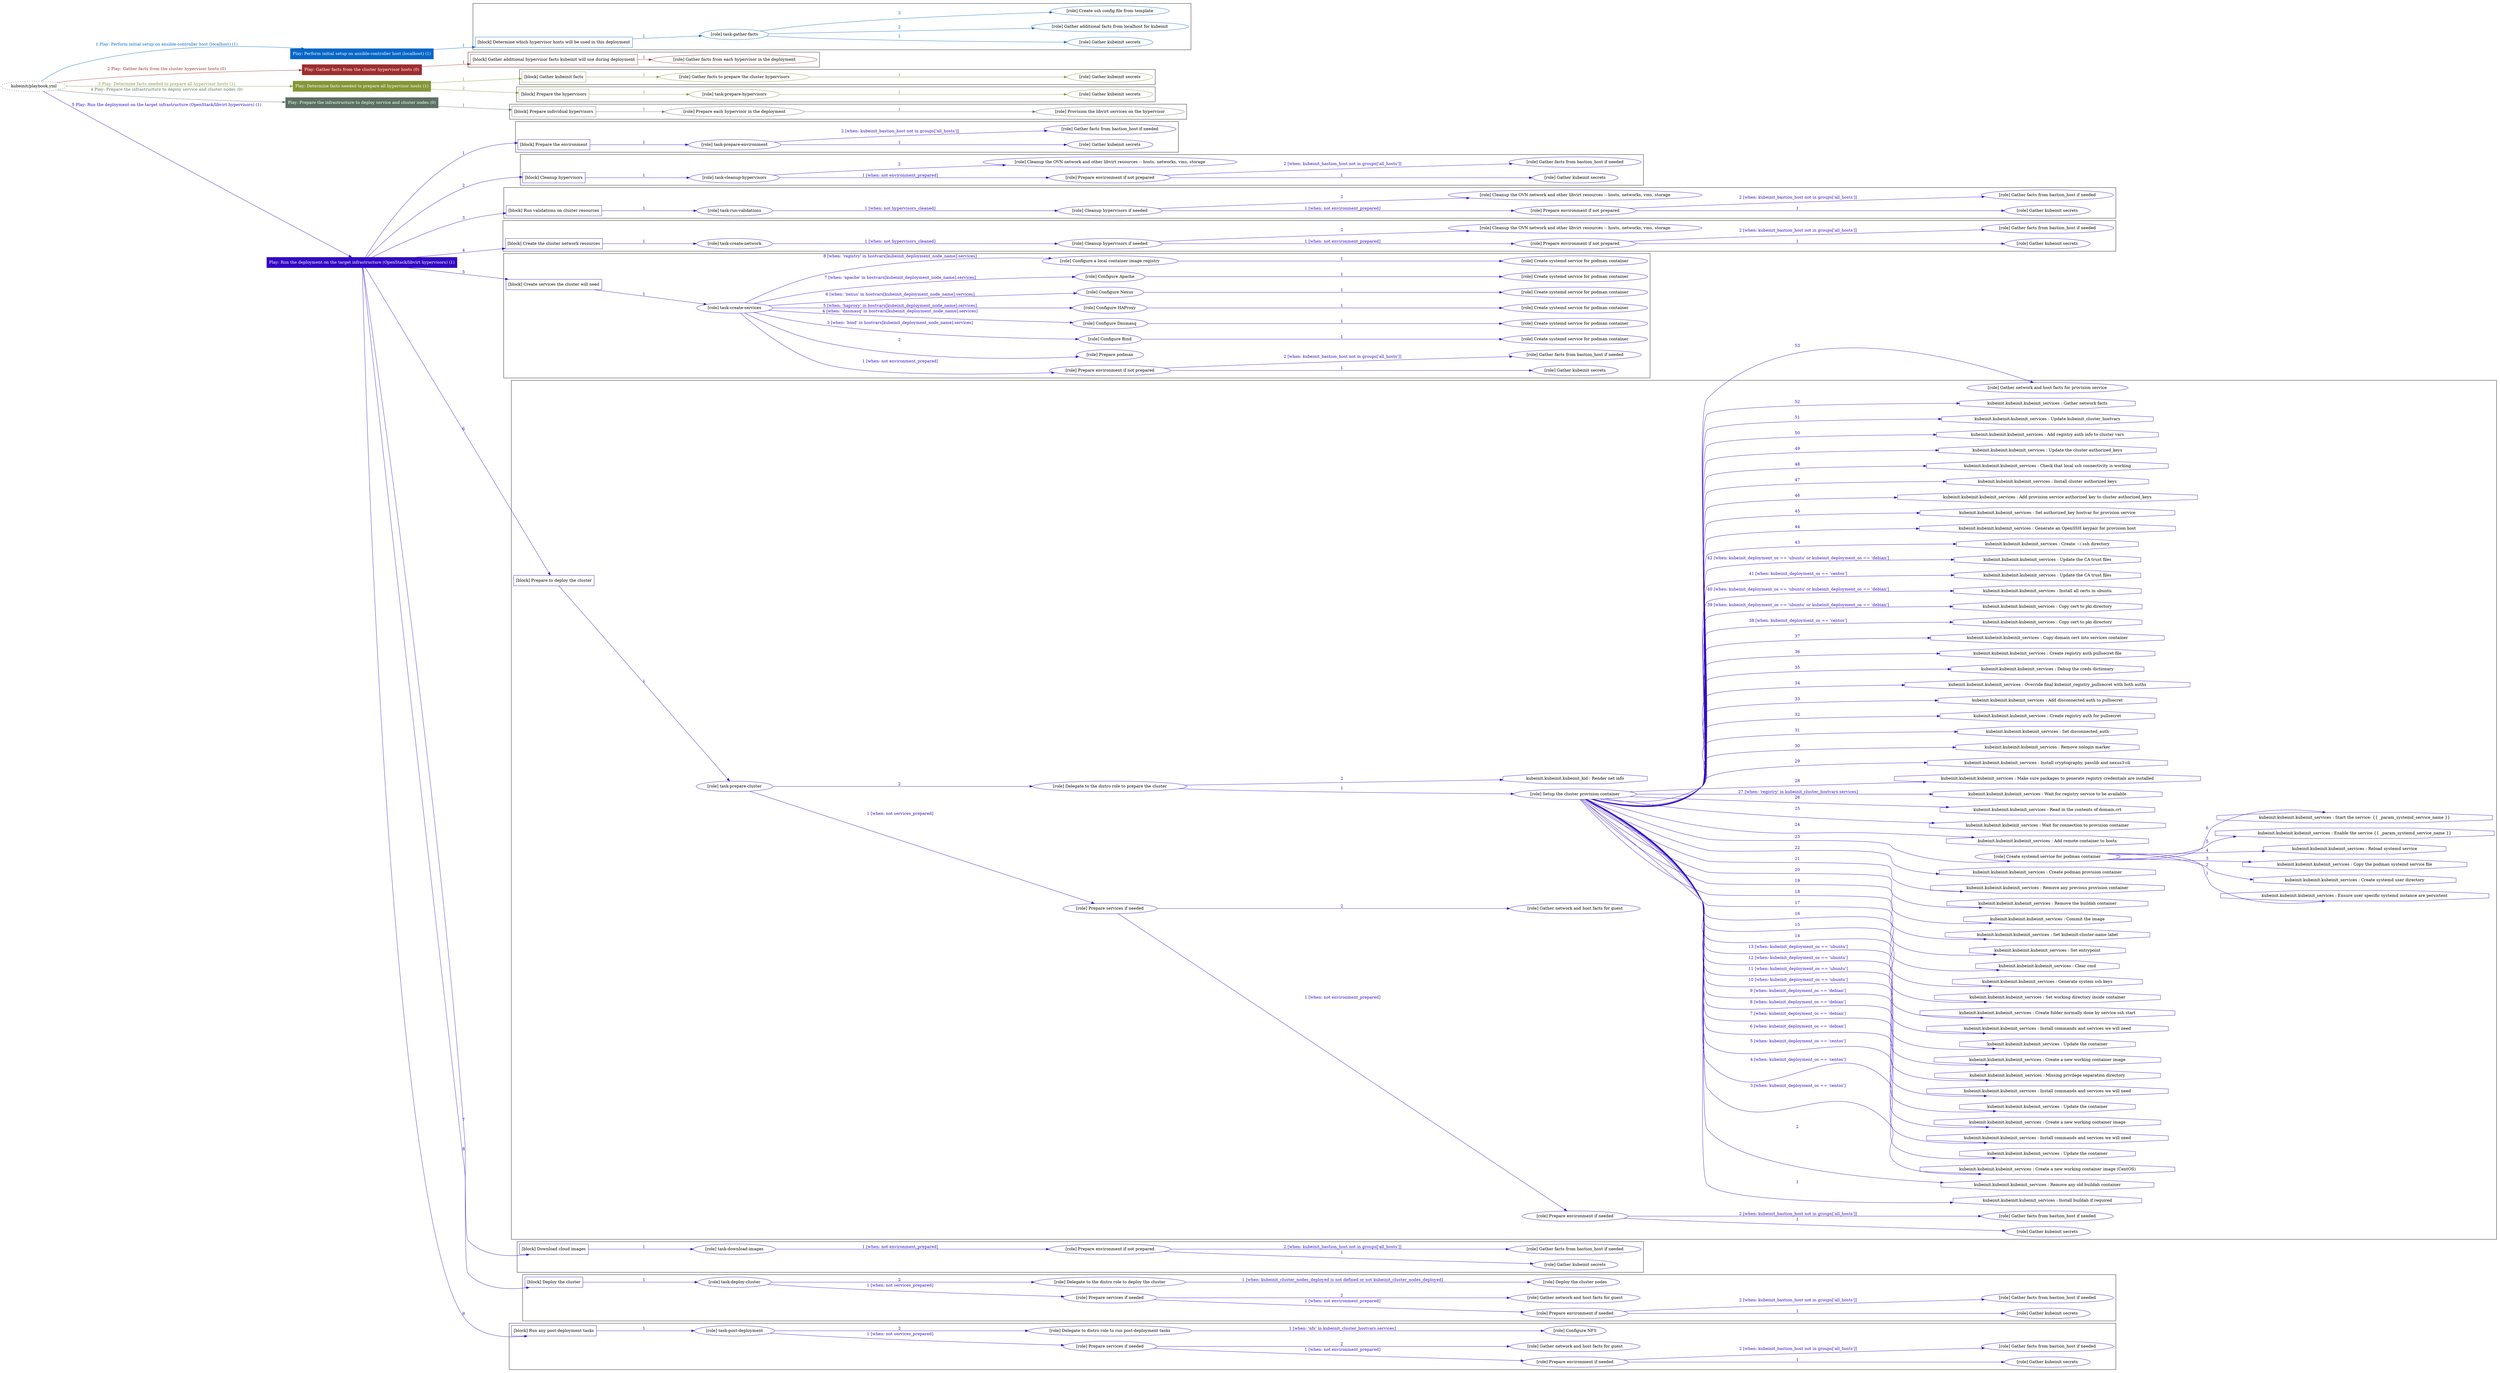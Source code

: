 digraph {
	graph [concentrate=true ordering=in rankdir=LR ratio=fill]
	edge [esep=5 sep=10]
	"kubeinit/playbook.yml" [URL="/home/runner/work/kubeinit/kubeinit/kubeinit/playbook.yml" id=playbook_32dc4870 style=dotted]
	"kubeinit/playbook.yml" -> play_e8059896 [label="1 Play: Perform initial setup on ansible-controller host (localhost) (1)" color="#0566c7" fontcolor="#0566c7" id=edge_play_e8059896 labeltooltip="1 Play: Perform initial setup on ansible-controller host (localhost) (1)" tooltip="1 Play: Perform initial setup on ansible-controller host (localhost) (1)"]
	subgraph "Play: Perform initial setup on ansible-controller host (localhost) (1)" {
		play_e8059896 [label="Play: Perform initial setup on ansible-controller host (localhost) (1)" URL="/home/runner/work/kubeinit/kubeinit/kubeinit/playbook.yml" color="#0566c7" fontcolor="#ffffff" id=play_e8059896 shape=box style=filled tooltip=localhost]
		play_e8059896 -> block_26d3103f [label=1 color="#0566c7" fontcolor="#0566c7" id=edge_block_26d3103f labeltooltip=1 tooltip=1]
		subgraph cluster_block_26d3103f {
			block_26d3103f [label="[block] Determine which hypervisor hosts will be used in this deployment" URL="/home/runner/work/kubeinit/kubeinit/kubeinit/playbook.yml" color="#0566c7" id=block_26d3103f labeltooltip="Determine which hypervisor hosts will be used in this deployment" shape=box tooltip="Determine which hypervisor hosts will be used in this deployment"]
			block_26d3103f -> role_d9db94d3 [label="1 " color="#0566c7" fontcolor="#0566c7" id=edge_role_d9db94d3 labeltooltip="1 " tooltip="1 "]
			subgraph "task-gather-facts" {
				role_d9db94d3 [label="[role] task-gather-facts" URL="/home/runner/work/kubeinit/kubeinit/kubeinit/playbook.yml" color="#0566c7" id=role_d9db94d3 tooltip="task-gather-facts"]
				role_d9db94d3 -> role_8738a935 [label="1 " color="#0566c7" fontcolor="#0566c7" id=edge_role_8738a935 labeltooltip="1 " tooltip="1 "]
				subgraph "Gather kubeinit secrets" {
					role_8738a935 [label="[role] Gather kubeinit secrets" URL="/home/runner/.ansible/collections/ansible_collections/kubeinit/kubeinit/roles/kubeinit_prepare/tasks/build_hypervisors_group.yml" color="#0566c7" id=role_8738a935 tooltip="Gather kubeinit secrets"]
				}
				role_d9db94d3 -> role_0b1e5f5a [label="2 " color="#0566c7" fontcolor="#0566c7" id=edge_role_0b1e5f5a labeltooltip="2 " tooltip="2 "]
				subgraph "Gather additional facts from localhost for kubeinit" {
					role_0b1e5f5a [label="[role] Gather additional facts from localhost for kubeinit" URL="/home/runner/.ansible/collections/ansible_collections/kubeinit/kubeinit/roles/kubeinit_prepare/tasks/build_hypervisors_group.yml" color="#0566c7" id=role_0b1e5f5a tooltip="Gather additional facts from localhost for kubeinit"]
				}
				role_d9db94d3 -> role_5a004f4a [label="3 " color="#0566c7" fontcolor="#0566c7" id=edge_role_5a004f4a labeltooltip="3 " tooltip="3 "]
				subgraph "Create ssh config file from template" {
					role_5a004f4a [label="[role] Create ssh config file from template" URL="/home/runner/.ansible/collections/ansible_collections/kubeinit/kubeinit/roles/kubeinit_prepare/tasks/build_hypervisors_group.yml" color="#0566c7" id=role_5a004f4a tooltip="Create ssh config file from template"]
				}
			}
		}
	}
	"kubeinit/playbook.yml" -> play_314c832f [label="2 Play: Gather facts from the cluster hypervisor hosts (0)" color="#9f2d2e" fontcolor="#9f2d2e" id=edge_play_314c832f labeltooltip="2 Play: Gather facts from the cluster hypervisor hosts (0)" tooltip="2 Play: Gather facts from the cluster hypervisor hosts (0)"]
	subgraph "Play: Gather facts from the cluster hypervisor hosts (0)" {
		play_314c832f [label="Play: Gather facts from the cluster hypervisor hosts (0)" URL="/home/runner/work/kubeinit/kubeinit/kubeinit/playbook.yml" color="#9f2d2e" fontcolor="#ffffff" id=play_314c832f shape=box style=filled tooltip="Play: Gather facts from the cluster hypervisor hosts (0)"]
		play_314c832f -> block_aae64bb6 [label=1 color="#9f2d2e" fontcolor="#9f2d2e" id=edge_block_aae64bb6 labeltooltip=1 tooltip=1]
		subgraph cluster_block_aae64bb6 {
			block_aae64bb6 [label="[block] Gather additional hypervisor facts kubeinit will use during deployment" URL="/home/runner/work/kubeinit/kubeinit/kubeinit/playbook.yml" color="#9f2d2e" id=block_aae64bb6 labeltooltip="Gather additional hypervisor facts kubeinit will use during deployment" shape=box tooltip="Gather additional hypervisor facts kubeinit will use during deployment"]
			block_aae64bb6 -> role_51d7182a [label="1 " color="#9f2d2e" fontcolor="#9f2d2e" id=edge_role_51d7182a labeltooltip="1 " tooltip="1 "]
			subgraph "Gather facts from each hypervisor in the deployment" {
				role_51d7182a [label="[role] Gather facts from each hypervisor in the deployment" URL="/home/runner/work/kubeinit/kubeinit/kubeinit/playbook.yml" color="#9f2d2e" id=role_51d7182a tooltip="Gather facts from each hypervisor in the deployment"]
			}
		}
	}
	"kubeinit/playbook.yml" -> play_38e6c012 [label="3 Play: Determine facts needed to prepare all hypervisor hosts (1)" color="#859636" fontcolor="#859636" id=edge_play_38e6c012 labeltooltip="3 Play: Determine facts needed to prepare all hypervisor hosts (1)" tooltip="3 Play: Determine facts needed to prepare all hypervisor hosts (1)"]
	subgraph "Play: Determine facts needed to prepare all hypervisor hosts (1)" {
		play_38e6c012 [label="Play: Determine facts needed to prepare all hypervisor hosts (1)" URL="/home/runner/work/kubeinit/kubeinit/kubeinit/playbook.yml" color="#859636" fontcolor="#ffffff" id=play_38e6c012 shape=box style=filled tooltip=localhost]
		play_38e6c012 -> block_778364d8 [label=1 color="#859636" fontcolor="#859636" id=edge_block_778364d8 labeltooltip=1 tooltip=1]
		subgraph cluster_block_778364d8 {
			block_778364d8 [label="[block] Gather kubeinit facts" URL="/home/runner/work/kubeinit/kubeinit/kubeinit/playbook.yml" color="#859636" id=block_778364d8 labeltooltip="Gather kubeinit facts" shape=box tooltip="Gather kubeinit facts"]
			block_778364d8 -> role_95d5a091 [label="1 " color="#859636" fontcolor="#859636" id=edge_role_95d5a091 labeltooltip="1 " tooltip="1 "]
			subgraph "Gather facts to prepare the cluster hypervisors" {
				role_95d5a091 [label="[role] Gather facts to prepare the cluster hypervisors" URL="/home/runner/work/kubeinit/kubeinit/kubeinit/playbook.yml" color="#859636" id=role_95d5a091 tooltip="Gather facts to prepare the cluster hypervisors"]
				role_95d5a091 -> role_b47b6e9d [label="1 " color="#859636" fontcolor="#859636" id=edge_role_b47b6e9d labeltooltip="1 " tooltip="1 "]
				subgraph "Gather kubeinit secrets" {
					role_b47b6e9d [label="[role] Gather kubeinit secrets" URL="/home/runner/.ansible/collections/ansible_collections/kubeinit/kubeinit/roles/kubeinit_prepare/tasks/gather_kubeinit_facts.yml" color="#859636" id=role_b47b6e9d tooltip="Gather kubeinit secrets"]
				}
			}
		}
		play_38e6c012 -> block_2a00ad00 [label=2 color="#859636" fontcolor="#859636" id=edge_block_2a00ad00 labeltooltip=2 tooltip=2]
		subgraph cluster_block_2a00ad00 {
			block_2a00ad00 [label="[block] Prepare the hypervisors" URL="/home/runner/work/kubeinit/kubeinit/kubeinit/playbook.yml" color="#859636" id=block_2a00ad00 labeltooltip="Prepare the hypervisors" shape=box tooltip="Prepare the hypervisors"]
			block_2a00ad00 -> role_9aa768eb [label="1 " color="#859636" fontcolor="#859636" id=edge_role_9aa768eb labeltooltip="1 " tooltip="1 "]
			subgraph "task-prepare-hypervisors" {
				role_9aa768eb [label="[role] task-prepare-hypervisors" URL="/home/runner/work/kubeinit/kubeinit/kubeinit/playbook.yml" color="#859636" id=role_9aa768eb tooltip="task-prepare-hypervisors"]
				role_9aa768eb -> role_261f5a19 [label="1 " color="#859636" fontcolor="#859636" id=edge_role_261f5a19 labeltooltip="1 " tooltip="1 "]
				subgraph "Gather kubeinit secrets" {
					role_261f5a19 [label="[role] Gather kubeinit secrets" URL="/home/runner/.ansible/collections/ansible_collections/kubeinit/kubeinit/roles/kubeinit_prepare/tasks/gather_kubeinit_facts.yml" color="#859636" id=role_261f5a19 tooltip="Gather kubeinit secrets"]
				}
			}
		}
	}
	"kubeinit/playbook.yml" -> play_b4419c56 [label="4 Play: Prepare the infrastructure to deploy service and cluster nodes (0)" color="#5b7163" fontcolor="#5b7163" id=edge_play_b4419c56 labeltooltip="4 Play: Prepare the infrastructure to deploy service and cluster nodes (0)" tooltip="4 Play: Prepare the infrastructure to deploy service and cluster nodes (0)"]
	subgraph "Play: Prepare the infrastructure to deploy service and cluster nodes (0)" {
		play_b4419c56 [label="Play: Prepare the infrastructure to deploy service and cluster nodes (0)" URL="/home/runner/work/kubeinit/kubeinit/kubeinit/playbook.yml" color="#5b7163" fontcolor="#ffffff" id=play_b4419c56 shape=box style=filled tooltip="Play: Prepare the infrastructure to deploy service and cluster nodes (0)"]
		play_b4419c56 -> block_523068f3 [label=1 color="#5b7163" fontcolor="#5b7163" id=edge_block_523068f3 labeltooltip=1 tooltip=1]
		subgraph cluster_block_523068f3 {
			block_523068f3 [label="[block] Prepare individual hypervisors" URL="/home/runner/work/kubeinit/kubeinit/kubeinit/playbook.yml" color="#5b7163" id=block_523068f3 labeltooltip="Prepare individual hypervisors" shape=box tooltip="Prepare individual hypervisors"]
			block_523068f3 -> role_358e17b4 [label="1 " color="#5b7163" fontcolor="#5b7163" id=edge_role_358e17b4 labeltooltip="1 " tooltip="1 "]
			subgraph "Prepare each hypervisor in the deployment" {
				role_358e17b4 [label="[role] Prepare each hypervisor in the deployment" URL="/home/runner/work/kubeinit/kubeinit/kubeinit/playbook.yml" color="#5b7163" id=role_358e17b4 tooltip="Prepare each hypervisor in the deployment"]
				role_358e17b4 -> role_e3bd9efa [label="1 " color="#5b7163" fontcolor="#5b7163" id=edge_role_e3bd9efa labeltooltip="1 " tooltip="1 "]
				subgraph "Provision the libvirt services on the hypervisor" {
					role_e3bd9efa [label="[role] Provision the libvirt services on the hypervisor" URL="/home/runner/.ansible/collections/ansible_collections/kubeinit/kubeinit/roles/kubeinit_prepare/tasks/prepare_hypervisor.yml" color="#5b7163" id=role_e3bd9efa tooltip="Provision the libvirt services on the hypervisor"]
				}
			}
		}
	}
	"kubeinit/playbook.yml" -> play_7a7089c4 [label="5 Play: Run the deployment on the target infrastructure (OpenStack/libvirt hypervisors) (1)" color="#3308c4" fontcolor="#3308c4" id=edge_play_7a7089c4 labeltooltip="5 Play: Run the deployment on the target infrastructure (OpenStack/libvirt hypervisors) (1)" tooltip="5 Play: Run the deployment on the target infrastructure (OpenStack/libvirt hypervisors) (1)"]
	subgraph "Play: Run the deployment on the target infrastructure (OpenStack/libvirt hypervisors) (1)" {
		play_7a7089c4 [label="Play: Run the deployment on the target infrastructure (OpenStack/libvirt hypervisors) (1)" URL="/home/runner/work/kubeinit/kubeinit/kubeinit/playbook.yml" color="#3308c4" fontcolor="#ffffff" id=play_7a7089c4 shape=box style=filled tooltip=localhost]
		play_7a7089c4 -> block_48b77149 [label=1 color="#3308c4" fontcolor="#3308c4" id=edge_block_48b77149 labeltooltip=1 tooltip=1]
		subgraph cluster_block_48b77149 {
			block_48b77149 [label="[block] Prepare the environment" URL="/home/runner/work/kubeinit/kubeinit/kubeinit/playbook.yml" color="#3308c4" id=block_48b77149 labeltooltip="Prepare the environment" shape=box tooltip="Prepare the environment"]
			block_48b77149 -> role_4b9a28f6 [label="1 " color="#3308c4" fontcolor="#3308c4" id=edge_role_4b9a28f6 labeltooltip="1 " tooltip="1 "]
			subgraph "task-prepare-environment" {
				role_4b9a28f6 [label="[role] task-prepare-environment" URL="/home/runner/work/kubeinit/kubeinit/kubeinit/playbook.yml" color="#3308c4" id=role_4b9a28f6 tooltip="task-prepare-environment"]
				role_4b9a28f6 -> role_1e70f948 [label="1 " color="#3308c4" fontcolor="#3308c4" id=edge_role_1e70f948 labeltooltip="1 " tooltip="1 "]
				subgraph "Gather kubeinit secrets" {
					role_1e70f948 [label="[role] Gather kubeinit secrets" URL="/home/runner/.ansible/collections/ansible_collections/kubeinit/kubeinit/roles/kubeinit_prepare/tasks/gather_kubeinit_facts.yml" color="#3308c4" id=role_1e70f948 tooltip="Gather kubeinit secrets"]
				}
				role_4b9a28f6 -> role_a4ae48d2 [label="2 [when: kubeinit_bastion_host not in groups['all_hosts']]" color="#3308c4" fontcolor="#3308c4" id=edge_role_a4ae48d2 labeltooltip="2 [when: kubeinit_bastion_host not in groups['all_hosts']]" tooltip="2 [when: kubeinit_bastion_host not in groups['all_hosts']]"]
				subgraph "Gather facts from bastion_host if needed" {
					role_a4ae48d2 [label="[role] Gather facts from bastion_host if needed" URL="/home/runner/.ansible/collections/ansible_collections/kubeinit/kubeinit/roles/kubeinit_prepare/tasks/main.yml" color="#3308c4" id=role_a4ae48d2 tooltip="Gather facts from bastion_host if needed"]
				}
			}
		}
		play_7a7089c4 -> block_7bc4169d [label=2 color="#3308c4" fontcolor="#3308c4" id=edge_block_7bc4169d labeltooltip=2 tooltip=2]
		subgraph cluster_block_7bc4169d {
			block_7bc4169d [label="[block] Cleanup hypervisors" URL="/home/runner/work/kubeinit/kubeinit/kubeinit/playbook.yml" color="#3308c4" id=block_7bc4169d labeltooltip="Cleanup hypervisors" shape=box tooltip="Cleanup hypervisors"]
			block_7bc4169d -> role_c8f84baa [label="1 " color="#3308c4" fontcolor="#3308c4" id=edge_role_c8f84baa labeltooltip="1 " tooltip="1 "]
			subgraph "task-cleanup-hypervisors" {
				role_c8f84baa [label="[role] task-cleanup-hypervisors" URL="/home/runner/work/kubeinit/kubeinit/kubeinit/playbook.yml" color="#3308c4" id=role_c8f84baa tooltip="task-cleanup-hypervisors"]
				role_c8f84baa -> role_7dca34da [label="1 [when: not environment_prepared]" color="#3308c4" fontcolor="#3308c4" id=edge_role_7dca34da labeltooltip="1 [when: not environment_prepared]" tooltip="1 [when: not environment_prepared]"]
				subgraph "Prepare environment if not prepared" {
					role_7dca34da [label="[role] Prepare environment if not prepared" URL="/home/runner/.ansible/collections/ansible_collections/kubeinit/kubeinit/roles/kubeinit_libvirt/tasks/cleanup_hypervisors.yml" color="#3308c4" id=role_7dca34da tooltip="Prepare environment if not prepared"]
					role_7dca34da -> role_a6dfcf3e [label="1 " color="#3308c4" fontcolor="#3308c4" id=edge_role_a6dfcf3e labeltooltip="1 " tooltip="1 "]
					subgraph "Gather kubeinit secrets" {
						role_a6dfcf3e [label="[role] Gather kubeinit secrets" URL="/home/runner/.ansible/collections/ansible_collections/kubeinit/kubeinit/roles/kubeinit_prepare/tasks/gather_kubeinit_facts.yml" color="#3308c4" id=role_a6dfcf3e tooltip="Gather kubeinit secrets"]
					}
					role_7dca34da -> role_6da65681 [label="2 [when: kubeinit_bastion_host not in groups['all_hosts']]" color="#3308c4" fontcolor="#3308c4" id=edge_role_6da65681 labeltooltip="2 [when: kubeinit_bastion_host not in groups['all_hosts']]" tooltip="2 [when: kubeinit_bastion_host not in groups['all_hosts']]"]
					subgraph "Gather facts from bastion_host if needed" {
						role_6da65681 [label="[role] Gather facts from bastion_host if needed" URL="/home/runner/.ansible/collections/ansible_collections/kubeinit/kubeinit/roles/kubeinit_prepare/tasks/main.yml" color="#3308c4" id=role_6da65681 tooltip="Gather facts from bastion_host if needed"]
					}
				}
				role_c8f84baa -> role_250a957a [label="2 " color="#3308c4" fontcolor="#3308c4" id=edge_role_250a957a labeltooltip="2 " tooltip="2 "]
				subgraph "Cleanup the OVN network and other libvirt resources -- hosts, networks, vms, storage" {
					role_250a957a [label="[role] Cleanup the OVN network and other libvirt resources -- hosts, networks, vms, storage" URL="/home/runner/.ansible/collections/ansible_collections/kubeinit/kubeinit/roles/kubeinit_libvirt/tasks/cleanup_hypervisors.yml" color="#3308c4" id=role_250a957a tooltip="Cleanup the OVN network and other libvirt resources -- hosts, networks, vms, storage"]
				}
			}
		}
		play_7a7089c4 -> block_8ee35110 [label=3 color="#3308c4" fontcolor="#3308c4" id=edge_block_8ee35110 labeltooltip=3 tooltip=3]
		subgraph cluster_block_8ee35110 {
			block_8ee35110 [label="[block] Run validations on cluster resources" URL="/home/runner/work/kubeinit/kubeinit/kubeinit/playbook.yml" color="#3308c4" id=block_8ee35110 labeltooltip="Run validations on cluster resources" shape=box tooltip="Run validations on cluster resources"]
			block_8ee35110 -> role_71871f55 [label="1 " color="#3308c4" fontcolor="#3308c4" id=edge_role_71871f55 labeltooltip="1 " tooltip="1 "]
			subgraph "task-run-validations" {
				role_71871f55 [label="[role] task-run-validations" URL="/home/runner/work/kubeinit/kubeinit/kubeinit/playbook.yml" color="#3308c4" id=role_71871f55 tooltip="task-run-validations"]
				role_71871f55 -> role_b60c049d [label="1 [when: not hypervisors_cleaned]" color="#3308c4" fontcolor="#3308c4" id=edge_role_b60c049d labeltooltip="1 [when: not hypervisors_cleaned]" tooltip="1 [when: not hypervisors_cleaned]"]
				subgraph "Cleanup hypervisors if needed" {
					role_b60c049d [label="[role] Cleanup hypervisors if needed" URL="/home/runner/.ansible/collections/ansible_collections/kubeinit/kubeinit/roles/kubeinit_validations/tasks/main.yml" color="#3308c4" id=role_b60c049d tooltip="Cleanup hypervisors if needed"]
					role_b60c049d -> role_5761e443 [label="1 [when: not environment_prepared]" color="#3308c4" fontcolor="#3308c4" id=edge_role_5761e443 labeltooltip="1 [when: not environment_prepared]" tooltip="1 [when: not environment_prepared]"]
					subgraph "Prepare environment if not prepared" {
						role_5761e443 [label="[role] Prepare environment if not prepared" URL="/home/runner/.ansible/collections/ansible_collections/kubeinit/kubeinit/roles/kubeinit_libvirt/tasks/cleanup_hypervisors.yml" color="#3308c4" id=role_5761e443 tooltip="Prepare environment if not prepared"]
						role_5761e443 -> role_f79c3dcb [label="1 " color="#3308c4" fontcolor="#3308c4" id=edge_role_f79c3dcb labeltooltip="1 " tooltip="1 "]
						subgraph "Gather kubeinit secrets" {
							role_f79c3dcb [label="[role] Gather kubeinit secrets" URL="/home/runner/.ansible/collections/ansible_collections/kubeinit/kubeinit/roles/kubeinit_prepare/tasks/gather_kubeinit_facts.yml" color="#3308c4" id=role_f79c3dcb tooltip="Gather kubeinit secrets"]
						}
						role_5761e443 -> role_af7722bc [label="2 [when: kubeinit_bastion_host not in groups['all_hosts']]" color="#3308c4" fontcolor="#3308c4" id=edge_role_af7722bc labeltooltip="2 [when: kubeinit_bastion_host not in groups['all_hosts']]" tooltip="2 [when: kubeinit_bastion_host not in groups['all_hosts']]"]
						subgraph "Gather facts from bastion_host if needed" {
							role_af7722bc [label="[role] Gather facts from bastion_host if needed" URL="/home/runner/.ansible/collections/ansible_collections/kubeinit/kubeinit/roles/kubeinit_prepare/tasks/main.yml" color="#3308c4" id=role_af7722bc tooltip="Gather facts from bastion_host if needed"]
						}
					}
					role_b60c049d -> role_e1e1b868 [label="2 " color="#3308c4" fontcolor="#3308c4" id=edge_role_e1e1b868 labeltooltip="2 " tooltip="2 "]
					subgraph "Cleanup the OVN network and other libvirt resources -- hosts, networks, vms, storage" {
						role_e1e1b868 [label="[role] Cleanup the OVN network and other libvirt resources -- hosts, networks, vms, storage" URL="/home/runner/.ansible/collections/ansible_collections/kubeinit/kubeinit/roles/kubeinit_libvirt/tasks/cleanup_hypervisors.yml" color="#3308c4" id=role_e1e1b868 tooltip="Cleanup the OVN network and other libvirt resources -- hosts, networks, vms, storage"]
					}
				}
			}
		}
		play_7a7089c4 -> block_e1971e1d [label=4 color="#3308c4" fontcolor="#3308c4" id=edge_block_e1971e1d labeltooltip=4 tooltip=4]
		subgraph cluster_block_e1971e1d {
			block_e1971e1d [label="[block] Create the cluster network resources" URL="/home/runner/work/kubeinit/kubeinit/kubeinit/playbook.yml" color="#3308c4" id=block_e1971e1d labeltooltip="Create the cluster network resources" shape=box tooltip="Create the cluster network resources"]
			block_e1971e1d -> role_0af239f2 [label="1 " color="#3308c4" fontcolor="#3308c4" id=edge_role_0af239f2 labeltooltip="1 " tooltip="1 "]
			subgraph "task-create-network" {
				role_0af239f2 [label="[role] task-create-network" URL="/home/runner/work/kubeinit/kubeinit/kubeinit/playbook.yml" color="#3308c4" id=role_0af239f2 tooltip="task-create-network"]
				role_0af239f2 -> role_3d58ab93 [label="1 [when: not hypervisors_cleaned]" color="#3308c4" fontcolor="#3308c4" id=edge_role_3d58ab93 labeltooltip="1 [when: not hypervisors_cleaned]" tooltip="1 [when: not hypervisors_cleaned]"]
				subgraph "Cleanup hypervisors if needed" {
					role_3d58ab93 [label="[role] Cleanup hypervisors if needed" URL="/home/runner/.ansible/collections/ansible_collections/kubeinit/kubeinit/roles/kubeinit_libvirt/tasks/create_network.yml" color="#3308c4" id=role_3d58ab93 tooltip="Cleanup hypervisors if needed"]
					role_3d58ab93 -> role_7b2cbc09 [label="1 [when: not environment_prepared]" color="#3308c4" fontcolor="#3308c4" id=edge_role_7b2cbc09 labeltooltip="1 [when: not environment_prepared]" tooltip="1 [when: not environment_prepared]"]
					subgraph "Prepare environment if not prepared" {
						role_7b2cbc09 [label="[role] Prepare environment if not prepared" URL="/home/runner/.ansible/collections/ansible_collections/kubeinit/kubeinit/roles/kubeinit_libvirt/tasks/cleanup_hypervisors.yml" color="#3308c4" id=role_7b2cbc09 tooltip="Prepare environment if not prepared"]
						role_7b2cbc09 -> role_5d7f22da [label="1 " color="#3308c4" fontcolor="#3308c4" id=edge_role_5d7f22da labeltooltip="1 " tooltip="1 "]
						subgraph "Gather kubeinit secrets" {
							role_5d7f22da [label="[role] Gather kubeinit secrets" URL="/home/runner/.ansible/collections/ansible_collections/kubeinit/kubeinit/roles/kubeinit_prepare/tasks/gather_kubeinit_facts.yml" color="#3308c4" id=role_5d7f22da tooltip="Gather kubeinit secrets"]
						}
						role_7b2cbc09 -> role_b0af1367 [label="2 [when: kubeinit_bastion_host not in groups['all_hosts']]" color="#3308c4" fontcolor="#3308c4" id=edge_role_b0af1367 labeltooltip="2 [when: kubeinit_bastion_host not in groups['all_hosts']]" tooltip="2 [when: kubeinit_bastion_host not in groups['all_hosts']]"]
						subgraph "Gather facts from bastion_host if needed" {
							role_b0af1367 [label="[role] Gather facts from bastion_host if needed" URL="/home/runner/.ansible/collections/ansible_collections/kubeinit/kubeinit/roles/kubeinit_prepare/tasks/main.yml" color="#3308c4" id=role_b0af1367 tooltip="Gather facts from bastion_host if needed"]
						}
					}
					role_3d58ab93 -> role_bcc46658 [label="2 " color="#3308c4" fontcolor="#3308c4" id=edge_role_bcc46658 labeltooltip="2 " tooltip="2 "]
					subgraph "Cleanup the OVN network and other libvirt resources -- hosts, networks, vms, storage" {
						role_bcc46658 [label="[role] Cleanup the OVN network and other libvirt resources -- hosts, networks, vms, storage" URL="/home/runner/.ansible/collections/ansible_collections/kubeinit/kubeinit/roles/kubeinit_libvirt/tasks/cleanup_hypervisors.yml" color="#3308c4" id=role_bcc46658 tooltip="Cleanup the OVN network and other libvirt resources -- hosts, networks, vms, storage"]
					}
				}
			}
		}
		play_7a7089c4 -> block_c841b588 [label=5 color="#3308c4" fontcolor="#3308c4" id=edge_block_c841b588 labeltooltip=5 tooltip=5]
		subgraph cluster_block_c841b588 {
			block_c841b588 [label="[block] Create services the cluster will need" URL="/home/runner/work/kubeinit/kubeinit/kubeinit/playbook.yml" color="#3308c4" id=block_c841b588 labeltooltip="Create services the cluster will need" shape=box tooltip="Create services the cluster will need"]
			block_c841b588 -> role_3b44f3cb [label="1 " color="#3308c4" fontcolor="#3308c4" id=edge_role_3b44f3cb labeltooltip="1 " tooltip="1 "]
			subgraph "task-create-services" {
				role_3b44f3cb [label="[role] task-create-services" URL="/home/runner/work/kubeinit/kubeinit/kubeinit/playbook.yml" color="#3308c4" id=role_3b44f3cb tooltip="task-create-services"]
				role_3b44f3cb -> role_070b8396 [label="1 [when: not environment_prepared]" color="#3308c4" fontcolor="#3308c4" id=edge_role_070b8396 labeltooltip="1 [when: not environment_prepared]" tooltip="1 [when: not environment_prepared]"]
				subgraph "Prepare environment if not prepared" {
					role_070b8396 [label="[role] Prepare environment if not prepared" URL="/home/runner/.ansible/collections/ansible_collections/kubeinit/kubeinit/roles/kubeinit_services/tasks/main.yml" color="#3308c4" id=role_070b8396 tooltip="Prepare environment if not prepared"]
					role_070b8396 -> role_56ce0057 [label="1 " color="#3308c4" fontcolor="#3308c4" id=edge_role_56ce0057 labeltooltip="1 " tooltip="1 "]
					subgraph "Gather kubeinit secrets" {
						role_56ce0057 [label="[role] Gather kubeinit secrets" URL="/home/runner/.ansible/collections/ansible_collections/kubeinit/kubeinit/roles/kubeinit_prepare/tasks/gather_kubeinit_facts.yml" color="#3308c4" id=role_56ce0057 tooltip="Gather kubeinit secrets"]
					}
					role_070b8396 -> role_8ba4cbe6 [label="2 [when: kubeinit_bastion_host not in groups['all_hosts']]" color="#3308c4" fontcolor="#3308c4" id=edge_role_8ba4cbe6 labeltooltip="2 [when: kubeinit_bastion_host not in groups['all_hosts']]" tooltip="2 [when: kubeinit_bastion_host not in groups['all_hosts']]"]
					subgraph "Gather facts from bastion_host if needed" {
						role_8ba4cbe6 [label="[role] Gather facts from bastion_host if needed" URL="/home/runner/.ansible/collections/ansible_collections/kubeinit/kubeinit/roles/kubeinit_prepare/tasks/main.yml" color="#3308c4" id=role_8ba4cbe6 tooltip="Gather facts from bastion_host if needed"]
					}
				}
				role_3b44f3cb -> role_9ccb615a [label="2 " color="#3308c4" fontcolor="#3308c4" id=edge_role_9ccb615a labeltooltip="2 " tooltip="2 "]
				subgraph "Prepare podman" {
					role_9ccb615a [label="[role] Prepare podman" URL="/home/runner/.ansible/collections/ansible_collections/kubeinit/kubeinit/roles/kubeinit_services/tasks/00_create_service_pod.yml" color="#3308c4" id=role_9ccb615a tooltip="Prepare podman"]
				}
				role_3b44f3cb -> role_5058158a [label="3 [when: 'bind' in hostvars[kubeinit_deployment_node_name].services]" color="#3308c4" fontcolor="#3308c4" id=edge_role_5058158a labeltooltip="3 [when: 'bind' in hostvars[kubeinit_deployment_node_name].services]" tooltip="3 [when: 'bind' in hostvars[kubeinit_deployment_node_name].services]"]
				subgraph "Configure Bind" {
					role_5058158a [label="[role] Configure Bind" URL="/home/runner/.ansible/collections/ansible_collections/kubeinit/kubeinit/roles/kubeinit_services/tasks/start_services_containers.yml" color="#3308c4" id=role_5058158a tooltip="Configure Bind"]
					role_5058158a -> role_d36d6e1c [label="1 " color="#3308c4" fontcolor="#3308c4" id=edge_role_d36d6e1c labeltooltip="1 " tooltip="1 "]
					subgraph "Create systemd service for podman container" {
						role_d36d6e1c [label="[role] Create systemd service for podman container" URL="/home/runner/.ansible/collections/ansible_collections/kubeinit/kubeinit/roles/kubeinit_bind/tasks/main.yml" color="#3308c4" id=role_d36d6e1c tooltip="Create systemd service for podman container"]
					}
				}
				role_3b44f3cb -> role_99568d7a [label="4 [when: 'dnsmasq' in hostvars[kubeinit_deployment_node_name].services]" color="#3308c4" fontcolor="#3308c4" id=edge_role_99568d7a labeltooltip="4 [when: 'dnsmasq' in hostvars[kubeinit_deployment_node_name].services]" tooltip="4 [when: 'dnsmasq' in hostvars[kubeinit_deployment_node_name].services]"]
				subgraph "Configure Dnsmasq" {
					role_99568d7a [label="[role] Configure Dnsmasq" URL="/home/runner/.ansible/collections/ansible_collections/kubeinit/kubeinit/roles/kubeinit_services/tasks/start_services_containers.yml" color="#3308c4" id=role_99568d7a tooltip="Configure Dnsmasq"]
					role_99568d7a -> role_24097de1 [label="1 " color="#3308c4" fontcolor="#3308c4" id=edge_role_24097de1 labeltooltip="1 " tooltip="1 "]
					subgraph "Create systemd service for podman container" {
						role_24097de1 [label="[role] Create systemd service for podman container" URL="/home/runner/.ansible/collections/ansible_collections/kubeinit/kubeinit/roles/kubeinit_dnsmasq/tasks/main.yml" color="#3308c4" id=role_24097de1 tooltip="Create systemd service for podman container"]
					}
				}
				role_3b44f3cb -> role_a9c1f5e7 [label="5 [when: 'haproxy' in hostvars[kubeinit_deployment_node_name].services]" color="#3308c4" fontcolor="#3308c4" id=edge_role_a9c1f5e7 labeltooltip="5 [when: 'haproxy' in hostvars[kubeinit_deployment_node_name].services]" tooltip="5 [when: 'haproxy' in hostvars[kubeinit_deployment_node_name].services]"]
				subgraph "Configure HAProxy" {
					role_a9c1f5e7 [label="[role] Configure HAProxy" URL="/home/runner/.ansible/collections/ansible_collections/kubeinit/kubeinit/roles/kubeinit_services/tasks/start_services_containers.yml" color="#3308c4" id=role_a9c1f5e7 tooltip="Configure HAProxy"]
					role_a9c1f5e7 -> role_19a82eca [label="1 " color="#3308c4" fontcolor="#3308c4" id=edge_role_19a82eca labeltooltip="1 " tooltip="1 "]
					subgraph "Create systemd service for podman container" {
						role_19a82eca [label="[role] Create systemd service for podman container" URL="/home/runner/.ansible/collections/ansible_collections/kubeinit/kubeinit/roles/kubeinit_haproxy/tasks/main.yml" color="#3308c4" id=role_19a82eca tooltip="Create systemd service for podman container"]
					}
				}
				role_3b44f3cb -> role_97368070 [label="6 [when: 'nexus' in hostvars[kubeinit_deployment_node_name].services]" color="#3308c4" fontcolor="#3308c4" id=edge_role_97368070 labeltooltip="6 [when: 'nexus' in hostvars[kubeinit_deployment_node_name].services]" tooltip="6 [when: 'nexus' in hostvars[kubeinit_deployment_node_name].services]"]
				subgraph "Configure Nexus" {
					role_97368070 [label="[role] Configure Nexus" URL="/home/runner/.ansible/collections/ansible_collections/kubeinit/kubeinit/roles/kubeinit_services/tasks/start_services_containers.yml" color="#3308c4" id=role_97368070 tooltip="Configure Nexus"]
					role_97368070 -> role_0a5f1766 [label="1 " color="#3308c4" fontcolor="#3308c4" id=edge_role_0a5f1766 labeltooltip="1 " tooltip="1 "]
					subgraph "Create systemd service for podman container" {
						role_0a5f1766 [label="[role] Create systemd service for podman container" URL="/home/runner/.ansible/collections/ansible_collections/kubeinit/kubeinit/roles/kubeinit_nexus/tasks/main.yml" color="#3308c4" id=role_0a5f1766 tooltip="Create systemd service for podman container"]
					}
				}
				role_3b44f3cb -> role_02ce00db [label="7 [when: 'apache' in hostvars[kubeinit_deployment_node_name].services]" color="#3308c4" fontcolor="#3308c4" id=edge_role_02ce00db labeltooltip="7 [when: 'apache' in hostvars[kubeinit_deployment_node_name].services]" tooltip="7 [when: 'apache' in hostvars[kubeinit_deployment_node_name].services]"]
				subgraph "Configure Apache" {
					role_02ce00db [label="[role] Configure Apache" URL="/home/runner/.ansible/collections/ansible_collections/kubeinit/kubeinit/roles/kubeinit_services/tasks/start_services_containers.yml" color="#3308c4" id=role_02ce00db tooltip="Configure Apache"]
					role_02ce00db -> role_2547d3b9 [label="1 " color="#3308c4" fontcolor="#3308c4" id=edge_role_2547d3b9 labeltooltip="1 " tooltip="1 "]
					subgraph "Create systemd service for podman container" {
						role_2547d3b9 [label="[role] Create systemd service for podman container" URL="/home/runner/.ansible/collections/ansible_collections/kubeinit/kubeinit/roles/kubeinit_apache/tasks/main.yml" color="#3308c4" id=role_2547d3b9 tooltip="Create systemd service for podman container"]
					}
				}
				role_3b44f3cb -> role_9a355a8d [label="8 [when: 'registry' in hostvars[kubeinit_deployment_node_name].services]" color="#3308c4" fontcolor="#3308c4" id=edge_role_9a355a8d labeltooltip="8 [when: 'registry' in hostvars[kubeinit_deployment_node_name].services]" tooltip="8 [when: 'registry' in hostvars[kubeinit_deployment_node_name].services]"]
				subgraph "Configure a local container image registry" {
					role_9a355a8d [label="[role] Configure a local container image registry" URL="/home/runner/.ansible/collections/ansible_collections/kubeinit/kubeinit/roles/kubeinit_services/tasks/start_services_containers.yml" color="#3308c4" id=role_9a355a8d tooltip="Configure a local container image registry"]
					role_9a355a8d -> role_bf98d12c [label="1 " color="#3308c4" fontcolor="#3308c4" id=edge_role_bf98d12c labeltooltip="1 " tooltip="1 "]
					subgraph "Create systemd service for podman container" {
						role_bf98d12c [label="[role] Create systemd service for podman container" URL="/home/runner/.ansible/collections/ansible_collections/kubeinit/kubeinit/roles/kubeinit_registry/tasks/main.yml" color="#3308c4" id=role_bf98d12c tooltip="Create systemd service for podman container"]
					}
				}
			}
		}
		play_7a7089c4 -> block_115c4cb1 [label=6 color="#3308c4" fontcolor="#3308c4" id=edge_block_115c4cb1 labeltooltip=6 tooltip=6]
		subgraph cluster_block_115c4cb1 {
			block_115c4cb1 [label="[block] Prepare to deploy the cluster" URL="/home/runner/work/kubeinit/kubeinit/kubeinit/playbook.yml" color="#3308c4" id=block_115c4cb1 labeltooltip="Prepare to deploy the cluster" shape=box tooltip="Prepare to deploy the cluster"]
			block_115c4cb1 -> role_617c6a16 [label="1 " color="#3308c4" fontcolor="#3308c4" id=edge_role_617c6a16 labeltooltip="1 " tooltip="1 "]
			subgraph "task-prepare-cluster" {
				role_617c6a16 [label="[role] task-prepare-cluster" URL="/home/runner/work/kubeinit/kubeinit/kubeinit/playbook.yml" color="#3308c4" id=role_617c6a16 tooltip="task-prepare-cluster"]
				role_617c6a16 -> role_8466699d [label="1 [when: not services_prepared]" color="#3308c4" fontcolor="#3308c4" id=edge_role_8466699d labeltooltip="1 [when: not services_prepared]" tooltip="1 [when: not services_prepared]"]
				subgraph "Prepare services if needed" {
					role_8466699d [label="[role] Prepare services if needed" URL="/home/runner/.ansible/collections/ansible_collections/kubeinit/kubeinit/roles/kubeinit_prepare/tasks/prepare_cluster.yml" color="#3308c4" id=role_8466699d tooltip="Prepare services if needed"]
					role_8466699d -> role_b00c5b3f [label="1 [when: not environment_prepared]" color="#3308c4" fontcolor="#3308c4" id=edge_role_b00c5b3f labeltooltip="1 [when: not environment_prepared]" tooltip="1 [when: not environment_prepared]"]
					subgraph "Prepare environment if needed" {
						role_b00c5b3f [label="[role] Prepare environment if needed" URL="/home/runner/.ansible/collections/ansible_collections/kubeinit/kubeinit/roles/kubeinit_services/tasks/prepare_services.yml" color="#3308c4" id=role_b00c5b3f tooltip="Prepare environment if needed"]
						role_b00c5b3f -> role_031ae61d [label="1 " color="#3308c4" fontcolor="#3308c4" id=edge_role_031ae61d labeltooltip="1 " tooltip="1 "]
						subgraph "Gather kubeinit secrets" {
							role_031ae61d [label="[role] Gather kubeinit secrets" URL="/home/runner/.ansible/collections/ansible_collections/kubeinit/kubeinit/roles/kubeinit_prepare/tasks/gather_kubeinit_facts.yml" color="#3308c4" id=role_031ae61d tooltip="Gather kubeinit secrets"]
						}
						role_b00c5b3f -> role_73274c7a [label="2 [when: kubeinit_bastion_host not in groups['all_hosts']]" color="#3308c4" fontcolor="#3308c4" id=edge_role_73274c7a labeltooltip="2 [when: kubeinit_bastion_host not in groups['all_hosts']]" tooltip="2 [when: kubeinit_bastion_host not in groups['all_hosts']]"]
						subgraph "Gather facts from bastion_host if needed" {
							role_73274c7a [label="[role] Gather facts from bastion_host if needed" URL="/home/runner/.ansible/collections/ansible_collections/kubeinit/kubeinit/roles/kubeinit_prepare/tasks/main.yml" color="#3308c4" id=role_73274c7a tooltip="Gather facts from bastion_host if needed"]
						}
					}
					role_8466699d -> role_057a424e [label="2 " color="#3308c4" fontcolor="#3308c4" id=edge_role_057a424e labeltooltip="2 " tooltip="2 "]
					subgraph "Gather network and host facts for guest" {
						role_057a424e [label="[role] Gather network and host facts for guest" URL="/home/runner/.ansible/collections/ansible_collections/kubeinit/kubeinit/roles/kubeinit_services/tasks/prepare_services.yml" color="#3308c4" id=role_057a424e tooltip="Gather network and host facts for guest"]
					}
				}
				role_617c6a16 -> role_514d2f14 [label="2 " color="#3308c4" fontcolor="#3308c4" id=edge_role_514d2f14 labeltooltip="2 " tooltip="2 "]
				subgraph "Delegate to the distro role to prepare the cluster" {
					role_514d2f14 [label="[role] Delegate to the distro role to prepare the cluster" URL="/home/runner/.ansible/collections/ansible_collections/kubeinit/kubeinit/roles/kubeinit_prepare/tasks/prepare_cluster.yml" color="#3308c4" id=role_514d2f14 tooltip="Delegate to the distro role to prepare the cluster"]
					role_514d2f14 -> role_0931d138 [label="1 " color="#3308c4" fontcolor="#3308c4" id=edge_role_0931d138 labeltooltip="1 " tooltip="1 "]
					subgraph "Setup the cluster provision container" {
						role_0931d138 [label="[role] Setup the cluster provision container" URL="/home/runner/.ansible/collections/ansible_collections/kubeinit/kubeinit/roles/kubeinit_kid/tasks/prepare_cluster.yml" color="#3308c4" id=role_0931d138 tooltip="Setup the cluster provision container"]
						task_65f4a5d0 [label="kubeinit.kubeinit.kubeinit_services : Install buildah if required" URL="/home/runner/.ansible/collections/ansible_collections/kubeinit/kubeinit/roles/kubeinit_services/tasks/create_provision_container.yml" color="#3308c4" id=task_65f4a5d0 shape=octagon tooltip="kubeinit.kubeinit.kubeinit_services : Install buildah if required"]
						role_0931d138 -> task_65f4a5d0 [label="1 " color="#3308c4" fontcolor="#3308c4" id=edge_task_65f4a5d0 labeltooltip="1 " tooltip="1 "]
						task_79564328 [label="kubeinit.kubeinit.kubeinit_services : Remove any old buildah container" URL="/home/runner/.ansible/collections/ansible_collections/kubeinit/kubeinit/roles/kubeinit_services/tasks/create_provision_container.yml" color="#3308c4" id=task_79564328 shape=octagon tooltip="kubeinit.kubeinit.kubeinit_services : Remove any old buildah container"]
						role_0931d138 -> task_79564328 [label="2 " color="#3308c4" fontcolor="#3308c4" id=edge_task_79564328 labeltooltip="2 " tooltip="2 "]
						task_390621b4 [label="kubeinit.kubeinit.kubeinit_services : Create a new working container image (CentOS)" URL="/home/runner/.ansible/collections/ansible_collections/kubeinit/kubeinit/roles/kubeinit_services/tasks/create_provision_container.yml" color="#3308c4" id=task_390621b4 shape=octagon tooltip="kubeinit.kubeinit.kubeinit_services : Create a new working container image (CentOS)"]
						role_0931d138 -> task_390621b4 [label="3 [when: kubeinit_deployment_os == 'centos']" color="#3308c4" fontcolor="#3308c4" id=edge_task_390621b4 labeltooltip="3 [when: kubeinit_deployment_os == 'centos']" tooltip="3 [when: kubeinit_deployment_os == 'centos']"]
						task_39a25dbf [label="kubeinit.kubeinit.kubeinit_services : Update the container" URL="/home/runner/.ansible/collections/ansible_collections/kubeinit/kubeinit/roles/kubeinit_services/tasks/create_provision_container.yml" color="#3308c4" id=task_39a25dbf shape=octagon tooltip="kubeinit.kubeinit.kubeinit_services : Update the container"]
						role_0931d138 -> task_39a25dbf [label="4 [when: kubeinit_deployment_os == 'centos']" color="#3308c4" fontcolor="#3308c4" id=edge_task_39a25dbf labeltooltip="4 [when: kubeinit_deployment_os == 'centos']" tooltip="4 [when: kubeinit_deployment_os == 'centos']"]
						task_cef70a25 [label="kubeinit.kubeinit.kubeinit_services : Install commands and services we will need" URL="/home/runner/.ansible/collections/ansible_collections/kubeinit/kubeinit/roles/kubeinit_services/tasks/create_provision_container.yml" color="#3308c4" id=task_cef70a25 shape=octagon tooltip="kubeinit.kubeinit.kubeinit_services : Install commands and services we will need"]
						role_0931d138 -> task_cef70a25 [label="5 [when: kubeinit_deployment_os == 'centos']" color="#3308c4" fontcolor="#3308c4" id=edge_task_cef70a25 labeltooltip="5 [when: kubeinit_deployment_os == 'centos']" tooltip="5 [when: kubeinit_deployment_os == 'centos']"]
						task_5888ec82 [label="kubeinit.kubeinit.kubeinit_services : Create a new working container image" URL="/home/runner/.ansible/collections/ansible_collections/kubeinit/kubeinit/roles/kubeinit_services/tasks/create_provision_container.yml" color="#3308c4" id=task_5888ec82 shape=octagon tooltip="kubeinit.kubeinit.kubeinit_services : Create a new working container image"]
						role_0931d138 -> task_5888ec82 [label="6 [when: kubeinit_deployment_os == 'debian']" color="#3308c4" fontcolor="#3308c4" id=edge_task_5888ec82 labeltooltip="6 [when: kubeinit_deployment_os == 'debian']" tooltip="6 [when: kubeinit_deployment_os == 'debian']"]
						task_20ec1b27 [label="kubeinit.kubeinit.kubeinit_services : Update the container" URL="/home/runner/.ansible/collections/ansible_collections/kubeinit/kubeinit/roles/kubeinit_services/tasks/create_provision_container.yml" color="#3308c4" id=task_20ec1b27 shape=octagon tooltip="kubeinit.kubeinit.kubeinit_services : Update the container"]
						role_0931d138 -> task_20ec1b27 [label="7 [when: kubeinit_deployment_os == 'debian']" color="#3308c4" fontcolor="#3308c4" id=edge_task_20ec1b27 labeltooltip="7 [when: kubeinit_deployment_os == 'debian']" tooltip="7 [when: kubeinit_deployment_os == 'debian']"]
						task_144aafc2 [label="kubeinit.kubeinit.kubeinit_services : Install commands and services we will need" URL="/home/runner/.ansible/collections/ansible_collections/kubeinit/kubeinit/roles/kubeinit_services/tasks/create_provision_container.yml" color="#3308c4" id=task_144aafc2 shape=octagon tooltip="kubeinit.kubeinit.kubeinit_services : Install commands and services we will need"]
						role_0931d138 -> task_144aafc2 [label="8 [when: kubeinit_deployment_os == 'debian']" color="#3308c4" fontcolor="#3308c4" id=edge_task_144aafc2 labeltooltip="8 [when: kubeinit_deployment_os == 'debian']" tooltip="8 [when: kubeinit_deployment_os == 'debian']"]
						task_8c682b2d [label="kubeinit.kubeinit.kubeinit_services : Missing privilege separation directory" URL="/home/runner/.ansible/collections/ansible_collections/kubeinit/kubeinit/roles/kubeinit_services/tasks/create_provision_container.yml" color="#3308c4" id=task_8c682b2d shape=octagon tooltip="kubeinit.kubeinit.kubeinit_services : Missing privilege separation directory"]
						role_0931d138 -> task_8c682b2d [label="9 [when: kubeinit_deployment_os == 'debian']" color="#3308c4" fontcolor="#3308c4" id=edge_task_8c682b2d labeltooltip="9 [when: kubeinit_deployment_os == 'debian']" tooltip="9 [when: kubeinit_deployment_os == 'debian']"]
						task_c9f76853 [label="kubeinit.kubeinit.kubeinit_services : Create a new working container image" URL="/home/runner/.ansible/collections/ansible_collections/kubeinit/kubeinit/roles/kubeinit_services/tasks/create_provision_container.yml" color="#3308c4" id=task_c9f76853 shape=octagon tooltip="kubeinit.kubeinit.kubeinit_services : Create a new working container image"]
						role_0931d138 -> task_c9f76853 [label="10 [when: kubeinit_deployment_os == 'ubuntu']" color="#3308c4" fontcolor="#3308c4" id=edge_task_c9f76853 labeltooltip="10 [when: kubeinit_deployment_os == 'ubuntu']" tooltip="10 [when: kubeinit_deployment_os == 'ubuntu']"]
						task_b3d0ce25 [label="kubeinit.kubeinit.kubeinit_services : Update the container" URL="/home/runner/.ansible/collections/ansible_collections/kubeinit/kubeinit/roles/kubeinit_services/tasks/create_provision_container.yml" color="#3308c4" id=task_b3d0ce25 shape=octagon tooltip="kubeinit.kubeinit.kubeinit_services : Update the container"]
						role_0931d138 -> task_b3d0ce25 [label="11 [when: kubeinit_deployment_os == 'ubuntu']" color="#3308c4" fontcolor="#3308c4" id=edge_task_b3d0ce25 labeltooltip="11 [when: kubeinit_deployment_os == 'ubuntu']" tooltip="11 [when: kubeinit_deployment_os == 'ubuntu']"]
						task_6dc6f051 [label="kubeinit.kubeinit.kubeinit_services : Install commands and services we will need" URL="/home/runner/.ansible/collections/ansible_collections/kubeinit/kubeinit/roles/kubeinit_services/tasks/create_provision_container.yml" color="#3308c4" id=task_6dc6f051 shape=octagon tooltip="kubeinit.kubeinit.kubeinit_services : Install commands and services we will need"]
						role_0931d138 -> task_6dc6f051 [label="12 [when: kubeinit_deployment_os == 'ubuntu']" color="#3308c4" fontcolor="#3308c4" id=edge_task_6dc6f051 labeltooltip="12 [when: kubeinit_deployment_os == 'ubuntu']" tooltip="12 [when: kubeinit_deployment_os == 'ubuntu']"]
						task_6903408e [label="kubeinit.kubeinit.kubeinit_services : Create folder normally done by service ssh start" URL="/home/runner/.ansible/collections/ansible_collections/kubeinit/kubeinit/roles/kubeinit_services/tasks/create_provision_container.yml" color="#3308c4" id=task_6903408e shape=octagon tooltip="kubeinit.kubeinit.kubeinit_services : Create folder normally done by service ssh start"]
						role_0931d138 -> task_6903408e [label="13 [when: kubeinit_deployment_os == 'ubuntu']" color="#3308c4" fontcolor="#3308c4" id=edge_task_6903408e labeltooltip="13 [when: kubeinit_deployment_os == 'ubuntu']" tooltip="13 [when: kubeinit_deployment_os == 'ubuntu']"]
						task_865e1ed0 [label="kubeinit.kubeinit.kubeinit_services : Set working directory inside container" URL="/home/runner/.ansible/collections/ansible_collections/kubeinit/kubeinit/roles/kubeinit_services/tasks/create_provision_container.yml" color="#3308c4" id=task_865e1ed0 shape=octagon tooltip="kubeinit.kubeinit.kubeinit_services : Set working directory inside container"]
						role_0931d138 -> task_865e1ed0 [label="14 " color="#3308c4" fontcolor="#3308c4" id=edge_task_865e1ed0 labeltooltip="14 " tooltip="14 "]
						task_85726d96 [label="kubeinit.kubeinit.kubeinit_services : Generate system ssh keys" URL="/home/runner/.ansible/collections/ansible_collections/kubeinit/kubeinit/roles/kubeinit_services/tasks/create_provision_container.yml" color="#3308c4" id=task_85726d96 shape=octagon tooltip="kubeinit.kubeinit.kubeinit_services : Generate system ssh keys"]
						role_0931d138 -> task_85726d96 [label="15 " color="#3308c4" fontcolor="#3308c4" id=edge_task_85726d96 labeltooltip="15 " tooltip="15 "]
						task_b3e8cc26 [label="kubeinit.kubeinit.kubeinit_services : Clear cmd" URL="/home/runner/.ansible/collections/ansible_collections/kubeinit/kubeinit/roles/kubeinit_services/tasks/create_provision_container.yml" color="#3308c4" id=task_b3e8cc26 shape=octagon tooltip="kubeinit.kubeinit.kubeinit_services : Clear cmd"]
						role_0931d138 -> task_b3e8cc26 [label="16 " color="#3308c4" fontcolor="#3308c4" id=edge_task_b3e8cc26 labeltooltip="16 " tooltip="16 "]
						task_6659cdfc [label="kubeinit.kubeinit.kubeinit_services : Set entrypoint" URL="/home/runner/.ansible/collections/ansible_collections/kubeinit/kubeinit/roles/kubeinit_services/tasks/create_provision_container.yml" color="#3308c4" id=task_6659cdfc shape=octagon tooltip="kubeinit.kubeinit.kubeinit_services : Set entrypoint"]
						role_0931d138 -> task_6659cdfc [label="17 " color="#3308c4" fontcolor="#3308c4" id=edge_task_6659cdfc labeltooltip="17 " tooltip="17 "]
						task_b82b41a5 [label="kubeinit.kubeinit.kubeinit_services : Set kubeinit-cluster-name label" URL="/home/runner/.ansible/collections/ansible_collections/kubeinit/kubeinit/roles/kubeinit_services/tasks/create_provision_container.yml" color="#3308c4" id=task_b82b41a5 shape=octagon tooltip="kubeinit.kubeinit.kubeinit_services : Set kubeinit-cluster-name label"]
						role_0931d138 -> task_b82b41a5 [label="18 " color="#3308c4" fontcolor="#3308c4" id=edge_task_b82b41a5 labeltooltip="18 " tooltip="18 "]
						task_a9a19973 [label="kubeinit.kubeinit.kubeinit_services : Commit the image" URL="/home/runner/.ansible/collections/ansible_collections/kubeinit/kubeinit/roles/kubeinit_services/tasks/create_provision_container.yml" color="#3308c4" id=task_a9a19973 shape=octagon tooltip="kubeinit.kubeinit.kubeinit_services : Commit the image"]
						role_0931d138 -> task_a9a19973 [label="19 " color="#3308c4" fontcolor="#3308c4" id=edge_task_a9a19973 labeltooltip="19 " tooltip="19 "]
						task_f8ed0410 [label="kubeinit.kubeinit.kubeinit_services : Remove the buildah container" URL="/home/runner/.ansible/collections/ansible_collections/kubeinit/kubeinit/roles/kubeinit_services/tasks/create_provision_container.yml" color="#3308c4" id=task_f8ed0410 shape=octagon tooltip="kubeinit.kubeinit.kubeinit_services : Remove the buildah container"]
						role_0931d138 -> task_f8ed0410 [label="20 " color="#3308c4" fontcolor="#3308c4" id=edge_task_f8ed0410 labeltooltip="20 " tooltip="20 "]
						task_caf6740d [label="kubeinit.kubeinit.kubeinit_services : Remove any previous provision container" URL="/home/runner/.ansible/collections/ansible_collections/kubeinit/kubeinit/roles/kubeinit_services/tasks/create_provision_container.yml" color="#3308c4" id=task_caf6740d shape=octagon tooltip="kubeinit.kubeinit.kubeinit_services : Remove any previous provision container"]
						role_0931d138 -> task_caf6740d [label="21 " color="#3308c4" fontcolor="#3308c4" id=edge_task_caf6740d labeltooltip="21 " tooltip="21 "]
						task_1d627e92 [label="kubeinit.kubeinit.kubeinit_services : Create podman provision container" URL="/home/runner/.ansible/collections/ansible_collections/kubeinit/kubeinit/roles/kubeinit_services/tasks/create_provision_container.yml" color="#3308c4" id=task_1d627e92 shape=octagon tooltip="kubeinit.kubeinit.kubeinit_services : Create podman provision container"]
						role_0931d138 -> task_1d627e92 [label="22 " color="#3308c4" fontcolor="#3308c4" id=edge_task_1d627e92 labeltooltip="22 " tooltip="22 "]
						role_0931d138 -> role_2c035ed3 [label="23 " color="#3308c4" fontcolor="#3308c4" id=edge_role_2c035ed3 labeltooltip="23 " tooltip="23 "]
						subgraph "Create systemd service for podman container" {
							role_2c035ed3 [label="[role] Create systemd service for podman container" URL="/home/runner/.ansible/collections/ansible_collections/kubeinit/kubeinit/roles/kubeinit_services/tasks/create_provision_container.yml" color="#3308c4" id=role_2c035ed3 tooltip="Create systemd service for podman container"]
							task_b9cfc797 [label="kubeinit.kubeinit.kubeinit_services : Ensure user specific systemd instance are persistent" URL="/home/runner/.ansible/collections/ansible_collections/kubeinit/kubeinit/roles/kubeinit_services/tasks/create_managed_service.yml" color="#3308c4" id=task_b9cfc797 shape=octagon tooltip="kubeinit.kubeinit.kubeinit_services : Ensure user specific systemd instance are persistent"]
							role_2c035ed3 -> task_b9cfc797 [label="1 " color="#3308c4" fontcolor="#3308c4" id=edge_task_b9cfc797 labeltooltip="1 " tooltip="1 "]
							task_f65587dc [label="kubeinit.kubeinit.kubeinit_services : Create systemd user directory" URL="/home/runner/.ansible/collections/ansible_collections/kubeinit/kubeinit/roles/kubeinit_services/tasks/create_managed_service.yml" color="#3308c4" id=task_f65587dc shape=octagon tooltip="kubeinit.kubeinit.kubeinit_services : Create systemd user directory"]
							role_2c035ed3 -> task_f65587dc [label="2 " color="#3308c4" fontcolor="#3308c4" id=edge_task_f65587dc labeltooltip="2 " tooltip="2 "]
							task_3d9dea78 [label="kubeinit.kubeinit.kubeinit_services : Copy the podman systemd service file" URL="/home/runner/.ansible/collections/ansible_collections/kubeinit/kubeinit/roles/kubeinit_services/tasks/create_managed_service.yml" color="#3308c4" id=task_3d9dea78 shape=octagon tooltip="kubeinit.kubeinit.kubeinit_services : Copy the podman systemd service file"]
							role_2c035ed3 -> task_3d9dea78 [label="3 " color="#3308c4" fontcolor="#3308c4" id=edge_task_3d9dea78 labeltooltip="3 " tooltip="3 "]
							task_07a6166f [label="kubeinit.kubeinit.kubeinit_services : Reload systemd service" URL="/home/runner/.ansible/collections/ansible_collections/kubeinit/kubeinit/roles/kubeinit_services/tasks/create_managed_service.yml" color="#3308c4" id=task_07a6166f shape=octagon tooltip="kubeinit.kubeinit.kubeinit_services : Reload systemd service"]
							role_2c035ed3 -> task_07a6166f [label="4 " color="#3308c4" fontcolor="#3308c4" id=edge_task_07a6166f labeltooltip="4 " tooltip="4 "]
							task_317241c2 [label="kubeinit.kubeinit.kubeinit_services : Enable the service {{ _param_systemd_service_name }}" URL="/home/runner/.ansible/collections/ansible_collections/kubeinit/kubeinit/roles/kubeinit_services/tasks/create_managed_service.yml" color="#3308c4" id=task_317241c2 shape=octagon tooltip="kubeinit.kubeinit.kubeinit_services : Enable the service {{ _param_systemd_service_name }}"]
							role_2c035ed3 -> task_317241c2 [label="5 " color="#3308c4" fontcolor="#3308c4" id=edge_task_317241c2 labeltooltip="5 " tooltip="5 "]
							task_0ae6afb1 [label="kubeinit.kubeinit.kubeinit_services : Start the service: {{ _param_systemd_service_name }}" URL="/home/runner/.ansible/collections/ansible_collections/kubeinit/kubeinit/roles/kubeinit_services/tasks/create_managed_service.yml" color="#3308c4" id=task_0ae6afb1 shape=octagon tooltip="kubeinit.kubeinit.kubeinit_services : Start the service: {{ _param_systemd_service_name }}"]
							role_2c035ed3 -> task_0ae6afb1 [label="6 " color="#3308c4" fontcolor="#3308c4" id=edge_task_0ae6afb1 labeltooltip="6 " tooltip="6 "]
						}
						task_97541e0f [label="kubeinit.kubeinit.kubeinit_services : Add remote container to hosts" URL="/home/runner/.ansible/collections/ansible_collections/kubeinit/kubeinit/roles/kubeinit_services/tasks/create_provision_container.yml" color="#3308c4" id=task_97541e0f shape=octagon tooltip="kubeinit.kubeinit.kubeinit_services : Add remote container to hosts"]
						role_0931d138 -> task_97541e0f [label="24 " color="#3308c4" fontcolor="#3308c4" id=edge_task_97541e0f labeltooltip="24 " tooltip="24 "]
						task_c4d851c5 [label="kubeinit.kubeinit.kubeinit_services : Wait for connection to provision container" URL="/home/runner/.ansible/collections/ansible_collections/kubeinit/kubeinit/roles/kubeinit_services/tasks/create_provision_container.yml" color="#3308c4" id=task_c4d851c5 shape=octagon tooltip="kubeinit.kubeinit.kubeinit_services : Wait for connection to provision container"]
						role_0931d138 -> task_c4d851c5 [label="25 " color="#3308c4" fontcolor="#3308c4" id=edge_task_c4d851c5 labeltooltip="25 " tooltip="25 "]
						task_526acf49 [label="kubeinit.kubeinit.kubeinit_services : Read in the contents of domain.crt" URL="/home/runner/.ansible/collections/ansible_collections/kubeinit/kubeinit/roles/kubeinit_services/tasks/create_provision_container.yml" color="#3308c4" id=task_526acf49 shape=octagon tooltip="kubeinit.kubeinit.kubeinit_services : Read in the contents of domain.crt"]
						role_0931d138 -> task_526acf49 [label="26 " color="#3308c4" fontcolor="#3308c4" id=edge_task_526acf49 labeltooltip="26 " tooltip="26 "]
						task_e74e601e [label="kubeinit.kubeinit.kubeinit_services : Wait for registry service to be available" URL="/home/runner/.ansible/collections/ansible_collections/kubeinit/kubeinit/roles/kubeinit_services/tasks/create_provision_container.yml" color="#3308c4" id=task_e74e601e shape=octagon tooltip="kubeinit.kubeinit.kubeinit_services : Wait for registry service to be available"]
						role_0931d138 -> task_e74e601e [label="27 [when: 'registry' in kubeinit_cluster_hostvars.services]" color="#3308c4" fontcolor="#3308c4" id=edge_task_e74e601e labeltooltip="27 [when: 'registry' in kubeinit_cluster_hostvars.services]" tooltip="27 [when: 'registry' in kubeinit_cluster_hostvars.services]"]
						task_42c7eef6 [label="kubeinit.kubeinit.kubeinit_services : Make sure packages to generate registry credentials are installed" URL="/home/runner/.ansible/collections/ansible_collections/kubeinit/kubeinit/roles/kubeinit_services/tasks/create_provision_container.yml" color="#3308c4" id=task_42c7eef6 shape=octagon tooltip="kubeinit.kubeinit.kubeinit_services : Make sure packages to generate registry credentials are installed"]
						role_0931d138 -> task_42c7eef6 [label="28 " color="#3308c4" fontcolor="#3308c4" id=edge_task_42c7eef6 labeltooltip="28 " tooltip="28 "]
						task_80982a95 [label="kubeinit.kubeinit.kubeinit_services : Install cryptography, passlib and nexus3-cli" URL="/home/runner/.ansible/collections/ansible_collections/kubeinit/kubeinit/roles/kubeinit_services/tasks/create_provision_container.yml" color="#3308c4" id=task_80982a95 shape=octagon tooltip="kubeinit.kubeinit.kubeinit_services : Install cryptography, passlib and nexus3-cli"]
						role_0931d138 -> task_80982a95 [label="29 " color="#3308c4" fontcolor="#3308c4" id=edge_task_80982a95 labeltooltip="29 " tooltip="29 "]
						task_65f7ff43 [label="kubeinit.kubeinit.kubeinit_services : Remove nologin marker" URL="/home/runner/.ansible/collections/ansible_collections/kubeinit/kubeinit/roles/kubeinit_services/tasks/create_provision_container.yml" color="#3308c4" id=task_65f7ff43 shape=octagon tooltip="kubeinit.kubeinit.kubeinit_services : Remove nologin marker"]
						role_0931d138 -> task_65f7ff43 [label="30 " color="#3308c4" fontcolor="#3308c4" id=edge_task_65f7ff43 labeltooltip="30 " tooltip="30 "]
						task_eadc21e9 [label="kubeinit.kubeinit.kubeinit_services : Set disconnected_auth" URL="/home/runner/.ansible/collections/ansible_collections/kubeinit/kubeinit/roles/kubeinit_services/tasks/create_provision_container.yml" color="#3308c4" id=task_eadc21e9 shape=octagon tooltip="kubeinit.kubeinit.kubeinit_services : Set disconnected_auth"]
						role_0931d138 -> task_eadc21e9 [label="31 " color="#3308c4" fontcolor="#3308c4" id=edge_task_eadc21e9 labeltooltip="31 " tooltip="31 "]
						task_4b4067f2 [label="kubeinit.kubeinit.kubeinit_services : Create registry auth for pullsecret" URL="/home/runner/.ansible/collections/ansible_collections/kubeinit/kubeinit/roles/kubeinit_services/tasks/create_provision_container.yml" color="#3308c4" id=task_4b4067f2 shape=octagon tooltip="kubeinit.kubeinit.kubeinit_services : Create registry auth for pullsecret"]
						role_0931d138 -> task_4b4067f2 [label="32 " color="#3308c4" fontcolor="#3308c4" id=edge_task_4b4067f2 labeltooltip="32 " tooltip="32 "]
						task_0cd7d489 [label="kubeinit.kubeinit.kubeinit_services : Add disconnected auth to pullsecret" URL="/home/runner/.ansible/collections/ansible_collections/kubeinit/kubeinit/roles/kubeinit_services/tasks/create_provision_container.yml" color="#3308c4" id=task_0cd7d489 shape=octagon tooltip="kubeinit.kubeinit.kubeinit_services : Add disconnected auth to pullsecret"]
						role_0931d138 -> task_0cd7d489 [label="33 " color="#3308c4" fontcolor="#3308c4" id=edge_task_0cd7d489 labeltooltip="33 " tooltip="33 "]
						task_d426eef1 [label="kubeinit.kubeinit.kubeinit_services : Override final kubeinit_registry_pullsecret with both auths" URL="/home/runner/.ansible/collections/ansible_collections/kubeinit/kubeinit/roles/kubeinit_services/tasks/create_provision_container.yml" color="#3308c4" id=task_d426eef1 shape=octagon tooltip="kubeinit.kubeinit.kubeinit_services : Override final kubeinit_registry_pullsecret with both auths"]
						role_0931d138 -> task_d426eef1 [label="34 " color="#3308c4" fontcolor="#3308c4" id=edge_task_d426eef1 labeltooltip="34 " tooltip="34 "]
						task_f0cb22a7 [label="kubeinit.kubeinit.kubeinit_services : Debug the creds dictionary" URL="/home/runner/.ansible/collections/ansible_collections/kubeinit/kubeinit/roles/kubeinit_services/tasks/create_provision_container.yml" color="#3308c4" id=task_f0cb22a7 shape=octagon tooltip="kubeinit.kubeinit.kubeinit_services : Debug the creds dictionary"]
						role_0931d138 -> task_f0cb22a7 [label="35 " color="#3308c4" fontcolor="#3308c4" id=edge_task_f0cb22a7 labeltooltip="35 " tooltip="35 "]
						task_856f402a [label="kubeinit.kubeinit.kubeinit_services : Create registry auth pullsecret file" URL="/home/runner/.ansible/collections/ansible_collections/kubeinit/kubeinit/roles/kubeinit_services/tasks/create_provision_container.yml" color="#3308c4" id=task_856f402a shape=octagon tooltip="kubeinit.kubeinit.kubeinit_services : Create registry auth pullsecret file"]
						role_0931d138 -> task_856f402a [label="36 " color="#3308c4" fontcolor="#3308c4" id=edge_task_856f402a labeltooltip="36 " tooltip="36 "]
						task_bb47a08c [label="kubeinit.kubeinit.kubeinit_services : Copy domain cert into services container" URL="/home/runner/.ansible/collections/ansible_collections/kubeinit/kubeinit/roles/kubeinit_services/tasks/create_provision_container.yml" color="#3308c4" id=task_bb47a08c shape=octagon tooltip="kubeinit.kubeinit.kubeinit_services : Copy domain cert into services container"]
						role_0931d138 -> task_bb47a08c [label="37 " color="#3308c4" fontcolor="#3308c4" id=edge_task_bb47a08c labeltooltip="37 " tooltip="37 "]
						task_c2a8ebc4 [label="kubeinit.kubeinit.kubeinit_services : Copy cert to pki directory" URL="/home/runner/.ansible/collections/ansible_collections/kubeinit/kubeinit/roles/kubeinit_services/tasks/create_provision_container.yml" color="#3308c4" id=task_c2a8ebc4 shape=octagon tooltip="kubeinit.kubeinit.kubeinit_services : Copy cert to pki directory"]
						role_0931d138 -> task_c2a8ebc4 [label="38 [when: kubeinit_deployment_os == 'centos']" color="#3308c4" fontcolor="#3308c4" id=edge_task_c2a8ebc4 labeltooltip="38 [when: kubeinit_deployment_os == 'centos']" tooltip="38 [when: kubeinit_deployment_os == 'centos']"]
						task_d66233d9 [label="kubeinit.kubeinit.kubeinit_services : Copy cert to pki directory" URL="/home/runner/.ansible/collections/ansible_collections/kubeinit/kubeinit/roles/kubeinit_services/tasks/create_provision_container.yml" color="#3308c4" id=task_d66233d9 shape=octagon tooltip="kubeinit.kubeinit.kubeinit_services : Copy cert to pki directory"]
						role_0931d138 -> task_d66233d9 [label="39 [when: kubeinit_deployment_os == 'ubuntu' or kubeinit_deployment_os == 'debian']" color="#3308c4" fontcolor="#3308c4" id=edge_task_d66233d9 labeltooltip="39 [when: kubeinit_deployment_os == 'ubuntu' or kubeinit_deployment_os == 'debian']" tooltip="39 [when: kubeinit_deployment_os == 'ubuntu' or kubeinit_deployment_os == 'debian']"]
						task_38a69a74 [label="kubeinit.kubeinit.kubeinit_services : Install all certs in ubuntu" URL="/home/runner/.ansible/collections/ansible_collections/kubeinit/kubeinit/roles/kubeinit_services/tasks/create_provision_container.yml" color="#3308c4" id=task_38a69a74 shape=octagon tooltip="kubeinit.kubeinit.kubeinit_services : Install all certs in ubuntu"]
						role_0931d138 -> task_38a69a74 [label="40 [when: kubeinit_deployment_os == 'ubuntu' or kubeinit_deployment_os == 'debian']" color="#3308c4" fontcolor="#3308c4" id=edge_task_38a69a74 labeltooltip="40 [when: kubeinit_deployment_os == 'ubuntu' or kubeinit_deployment_os == 'debian']" tooltip="40 [when: kubeinit_deployment_os == 'ubuntu' or kubeinit_deployment_os == 'debian']"]
						task_fdfa6e17 [label="kubeinit.kubeinit.kubeinit_services : Update the CA trust files" URL="/home/runner/.ansible/collections/ansible_collections/kubeinit/kubeinit/roles/kubeinit_services/tasks/create_provision_container.yml" color="#3308c4" id=task_fdfa6e17 shape=octagon tooltip="kubeinit.kubeinit.kubeinit_services : Update the CA trust files"]
						role_0931d138 -> task_fdfa6e17 [label="41 [when: kubeinit_deployment_os == 'centos']" color="#3308c4" fontcolor="#3308c4" id=edge_task_fdfa6e17 labeltooltip="41 [when: kubeinit_deployment_os == 'centos']" tooltip="41 [when: kubeinit_deployment_os == 'centos']"]
						task_ad13658b [label="kubeinit.kubeinit.kubeinit_services : Update the CA trust files" URL="/home/runner/.ansible/collections/ansible_collections/kubeinit/kubeinit/roles/kubeinit_services/tasks/create_provision_container.yml" color="#3308c4" id=task_ad13658b shape=octagon tooltip="kubeinit.kubeinit.kubeinit_services : Update the CA trust files"]
						role_0931d138 -> task_ad13658b [label="42 [when: kubeinit_deployment_os == 'ubuntu' or kubeinit_deployment_os == 'debian']" color="#3308c4" fontcolor="#3308c4" id=edge_task_ad13658b labeltooltip="42 [when: kubeinit_deployment_os == 'ubuntu' or kubeinit_deployment_os == 'debian']" tooltip="42 [when: kubeinit_deployment_os == 'ubuntu' or kubeinit_deployment_os == 'debian']"]
						task_90853803 [label="kubeinit.kubeinit.kubeinit_services : Create ~/.ssh directory" URL="/home/runner/.ansible/collections/ansible_collections/kubeinit/kubeinit/roles/kubeinit_services/tasks/create_provision_container.yml" color="#3308c4" id=task_90853803 shape=octagon tooltip="kubeinit.kubeinit.kubeinit_services : Create ~/.ssh directory"]
						role_0931d138 -> task_90853803 [label="43 " color="#3308c4" fontcolor="#3308c4" id=edge_task_90853803 labeltooltip="43 " tooltip="43 "]
						task_f4f7c452 [label="kubeinit.kubeinit.kubeinit_services : Generate an OpenSSH keypair for provision host" URL="/home/runner/.ansible/collections/ansible_collections/kubeinit/kubeinit/roles/kubeinit_services/tasks/create_provision_container.yml" color="#3308c4" id=task_f4f7c452 shape=octagon tooltip="kubeinit.kubeinit.kubeinit_services : Generate an OpenSSH keypair for provision host"]
						role_0931d138 -> task_f4f7c452 [label="44 " color="#3308c4" fontcolor="#3308c4" id=edge_task_f4f7c452 labeltooltip="44 " tooltip="44 "]
						task_11b2993f [label="kubeinit.kubeinit.kubeinit_services : Set authorized_key hostvar for provision service" URL="/home/runner/.ansible/collections/ansible_collections/kubeinit/kubeinit/roles/kubeinit_services/tasks/create_provision_container.yml" color="#3308c4" id=task_11b2993f shape=octagon tooltip="kubeinit.kubeinit.kubeinit_services : Set authorized_key hostvar for provision service"]
						role_0931d138 -> task_11b2993f [label="45 " color="#3308c4" fontcolor="#3308c4" id=edge_task_11b2993f labeltooltip="45 " tooltip="45 "]
						task_8ce6efbc [label="kubeinit.kubeinit.kubeinit_services : Add provision service authorized key to cluster authorized_keys" URL="/home/runner/.ansible/collections/ansible_collections/kubeinit/kubeinit/roles/kubeinit_services/tasks/create_provision_container.yml" color="#3308c4" id=task_8ce6efbc shape=octagon tooltip="kubeinit.kubeinit.kubeinit_services : Add provision service authorized key to cluster authorized_keys"]
						role_0931d138 -> task_8ce6efbc [label="46 " color="#3308c4" fontcolor="#3308c4" id=edge_task_8ce6efbc labeltooltip="46 " tooltip="46 "]
						task_cf8d99cf [label="kubeinit.kubeinit.kubeinit_services : Install cluster authorized keys" URL="/home/runner/.ansible/collections/ansible_collections/kubeinit/kubeinit/roles/kubeinit_services/tasks/create_provision_container.yml" color="#3308c4" id=task_cf8d99cf shape=octagon tooltip="kubeinit.kubeinit.kubeinit_services : Install cluster authorized keys"]
						role_0931d138 -> task_cf8d99cf [label="47 " color="#3308c4" fontcolor="#3308c4" id=edge_task_cf8d99cf labeltooltip="47 " tooltip="47 "]
						task_c3d79fc7 [label="kubeinit.kubeinit.kubeinit_services : Check that local ssh connectivity is working" URL="/home/runner/.ansible/collections/ansible_collections/kubeinit/kubeinit/roles/kubeinit_services/tasks/create_provision_container.yml" color="#3308c4" id=task_c3d79fc7 shape=octagon tooltip="kubeinit.kubeinit.kubeinit_services : Check that local ssh connectivity is working"]
						role_0931d138 -> task_c3d79fc7 [label="48 " color="#3308c4" fontcolor="#3308c4" id=edge_task_c3d79fc7 labeltooltip="48 " tooltip="48 "]
						task_8de8708b [label="kubeinit.kubeinit.kubeinit_services : Update the cluster authorized_keys" URL="/home/runner/.ansible/collections/ansible_collections/kubeinit/kubeinit/roles/kubeinit_services/tasks/create_provision_container.yml" color="#3308c4" id=task_8de8708b shape=octagon tooltip="kubeinit.kubeinit.kubeinit_services : Update the cluster authorized_keys"]
						role_0931d138 -> task_8de8708b [label="49 " color="#3308c4" fontcolor="#3308c4" id=edge_task_8de8708b labeltooltip="49 " tooltip="49 "]
						task_b8de42bc [label="kubeinit.kubeinit.kubeinit_services : Add registry auth info to cluster vars" URL="/home/runner/.ansible/collections/ansible_collections/kubeinit/kubeinit/roles/kubeinit_services/tasks/create_provision_container.yml" color="#3308c4" id=task_b8de42bc shape=octagon tooltip="kubeinit.kubeinit.kubeinit_services : Add registry auth info to cluster vars"]
						role_0931d138 -> task_b8de42bc [label="50 " color="#3308c4" fontcolor="#3308c4" id=edge_task_b8de42bc labeltooltip="50 " tooltip="50 "]
						task_d445a411 [label="kubeinit.kubeinit.kubeinit_services : Update kubeinit_cluster_hostvars" URL="/home/runner/.ansible/collections/ansible_collections/kubeinit/kubeinit/roles/kubeinit_services/tasks/create_provision_container.yml" color="#3308c4" id=task_d445a411 shape=octagon tooltip="kubeinit.kubeinit.kubeinit_services : Update kubeinit_cluster_hostvars"]
						role_0931d138 -> task_d445a411 [label="51 " color="#3308c4" fontcolor="#3308c4" id=edge_task_d445a411 labeltooltip="51 " tooltip="51 "]
						task_7b256d36 [label="kubeinit.kubeinit.kubeinit_services : Gather network facts" URL="/home/runner/.ansible/collections/ansible_collections/kubeinit/kubeinit/roles/kubeinit_services/tasks/create_provision_container.yml" color="#3308c4" id=task_7b256d36 shape=octagon tooltip="kubeinit.kubeinit.kubeinit_services : Gather network facts"]
						role_0931d138 -> task_7b256d36 [label="52 " color="#3308c4" fontcolor="#3308c4" id=edge_task_7b256d36 labeltooltip="52 " tooltip="52 "]
						role_0931d138 -> role_a9522bca [label="53 " color="#3308c4" fontcolor="#3308c4" id=edge_role_a9522bca labeltooltip="53 " tooltip="53 "]
						subgraph "Gather network and host facts for provision service" {
							role_a9522bca [label="[role] Gather network and host facts for provision service" URL="/home/runner/.ansible/collections/ansible_collections/kubeinit/kubeinit/roles/kubeinit_services/tasks/create_provision_container.yml" color="#3308c4" id=role_a9522bca tooltip="Gather network and host facts for provision service"]
						}
					}
					task_ad794465 [label="kubeinit.kubeinit.kubeinit_kid : Render net info" URL="/home/runner/.ansible/collections/ansible_collections/kubeinit/kubeinit/roles/kubeinit_kid/tasks/prepare_cluster.yml" color="#3308c4" id=task_ad794465 shape=octagon tooltip="kubeinit.kubeinit.kubeinit_kid : Render net info"]
					role_514d2f14 -> task_ad794465 [label="2 " color="#3308c4" fontcolor="#3308c4" id=edge_task_ad794465 labeltooltip="2 " tooltip="2 "]
				}
			}
		}
		play_7a7089c4 -> block_0fbf31de [label=7 color="#3308c4" fontcolor="#3308c4" id=edge_block_0fbf31de labeltooltip=7 tooltip=7]
		subgraph cluster_block_0fbf31de {
			block_0fbf31de [label="[block] Download cloud images" URL="/home/runner/work/kubeinit/kubeinit/kubeinit/playbook.yml" color="#3308c4" id=block_0fbf31de labeltooltip="Download cloud images" shape=box tooltip="Download cloud images"]
			block_0fbf31de -> role_002f8ed3 [label="1 " color="#3308c4" fontcolor="#3308c4" id=edge_role_002f8ed3 labeltooltip="1 " tooltip="1 "]
			subgraph "task-download-images" {
				role_002f8ed3 [label="[role] task-download-images" URL="/home/runner/work/kubeinit/kubeinit/kubeinit/playbook.yml" color="#3308c4" id=role_002f8ed3 tooltip="task-download-images"]
				role_002f8ed3 -> role_1ac75e78 [label="1 [when: not environment_prepared]" color="#3308c4" fontcolor="#3308c4" id=edge_role_1ac75e78 labeltooltip="1 [when: not environment_prepared]" tooltip="1 [when: not environment_prepared]"]
				subgraph "Prepare environment if not prepared" {
					role_1ac75e78 [label="[role] Prepare environment if not prepared" URL="/home/runner/.ansible/collections/ansible_collections/kubeinit/kubeinit/roles/kubeinit_libvirt/tasks/download_cloud_images.yml" color="#3308c4" id=role_1ac75e78 tooltip="Prepare environment if not prepared"]
					role_1ac75e78 -> role_6a3b488b [label="1 " color="#3308c4" fontcolor="#3308c4" id=edge_role_6a3b488b labeltooltip="1 " tooltip="1 "]
					subgraph "Gather kubeinit secrets" {
						role_6a3b488b [label="[role] Gather kubeinit secrets" URL="/home/runner/.ansible/collections/ansible_collections/kubeinit/kubeinit/roles/kubeinit_prepare/tasks/gather_kubeinit_facts.yml" color="#3308c4" id=role_6a3b488b tooltip="Gather kubeinit secrets"]
					}
					role_1ac75e78 -> role_3f503aea [label="2 [when: kubeinit_bastion_host not in groups['all_hosts']]" color="#3308c4" fontcolor="#3308c4" id=edge_role_3f503aea labeltooltip="2 [when: kubeinit_bastion_host not in groups['all_hosts']]" tooltip="2 [when: kubeinit_bastion_host not in groups['all_hosts']]"]
					subgraph "Gather facts from bastion_host if needed" {
						role_3f503aea [label="[role] Gather facts from bastion_host if needed" URL="/home/runner/.ansible/collections/ansible_collections/kubeinit/kubeinit/roles/kubeinit_prepare/tasks/main.yml" color="#3308c4" id=role_3f503aea tooltip="Gather facts from bastion_host if needed"]
					}
				}
			}
		}
		play_7a7089c4 -> block_055577e6 [label=8 color="#3308c4" fontcolor="#3308c4" id=edge_block_055577e6 labeltooltip=8 tooltip=8]
		subgraph cluster_block_055577e6 {
			block_055577e6 [label="[block] Deploy the cluster" URL="/home/runner/work/kubeinit/kubeinit/kubeinit/playbook.yml" color="#3308c4" id=block_055577e6 labeltooltip="Deploy the cluster" shape=box tooltip="Deploy the cluster"]
			block_055577e6 -> role_fb65bbfd [label="1 " color="#3308c4" fontcolor="#3308c4" id=edge_role_fb65bbfd labeltooltip="1 " tooltip="1 "]
			subgraph "task-deploy-cluster" {
				role_fb65bbfd [label="[role] task-deploy-cluster" URL="/home/runner/work/kubeinit/kubeinit/kubeinit/playbook.yml" color="#3308c4" id=role_fb65bbfd tooltip="task-deploy-cluster"]
				role_fb65bbfd -> role_f3550579 [label="1 [when: not services_prepared]" color="#3308c4" fontcolor="#3308c4" id=edge_role_f3550579 labeltooltip="1 [when: not services_prepared]" tooltip="1 [when: not services_prepared]"]
				subgraph "Prepare services if needed" {
					role_f3550579 [label="[role] Prepare services if needed" URL="/home/runner/.ansible/collections/ansible_collections/kubeinit/kubeinit/roles/kubeinit_prepare/tasks/deploy_cluster.yml" color="#3308c4" id=role_f3550579 tooltip="Prepare services if needed"]
					role_f3550579 -> role_596d5c05 [label="1 [when: not environment_prepared]" color="#3308c4" fontcolor="#3308c4" id=edge_role_596d5c05 labeltooltip="1 [when: not environment_prepared]" tooltip="1 [when: not environment_prepared]"]
					subgraph "Prepare environment if needed" {
						role_596d5c05 [label="[role] Prepare environment if needed" URL="/home/runner/.ansible/collections/ansible_collections/kubeinit/kubeinit/roles/kubeinit_services/tasks/prepare_services.yml" color="#3308c4" id=role_596d5c05 tooltip="Prepare environment if needed"]
						role_596d5c05 -> role_2e48939d [label="1 " color="#3308c4" fontcolor="#3308c4" id=edge_role_2e48939d labeltooltip="1 " tooltip="1 "]
						subgraph "Gather kubeinit secrets" {
							role_2e48939d [label="[role] Gather kubeinit secrets" URL="/home/runner/.ansible/collections/ansible_collections/kubeinit/kubeinit/roles/kubeinit_prepare/tasks/gather_kubeinit_facts.yml" color="#3308c4" id=role_2e48939d tooltip="Gather kubeinit secrets"]
						}
						role_596d5c05 -> role_03754ca7 [label="2 [when: kubeinit_bastion_host not in groups['all_hosts']]" color="#3308c4" fontcolor="#3308c4" id=edge_role_03754ca7 labeltooltip="2 [when: kubeinit_bastion_host not in groups['all_hosts']]" tooltip="2 [when: kubeinit_bastion_host not in groups['all_hosts']]"]
						subgraph "Gather facts from bastion_host if needed" {
							role_03754ca7 [label="[role] Gather facts from bastion_host if needed" URL="/home/runner/.ansible/collections/ansible_collections/kubeinit/kubeinit/roles/kubeinit_prepare/tasks/main.yml" color="#3308c4" id=role_03754ca7 tooltip="Gather facts from bastion_host if needed"]
						}
					}
					role_f3550579 -> role_b5ae0bd6 [label="2 " color="#3308c4" fontcolor="#3308c4" id=edge_role_b5ae0bd6 labeltooltip="2 " tooltip="2 "]
					subgraph "Gather network and host facts for guest" {
						role_b5ae0bd6 [label="[role] Gather network and host facts for guest" URL="/home/runner/.ansible/collections/ansible_collections/kubeinit/kubeinit/roles/kubeinit_services/tasks/prepare_services.yml" color="#3308c4" id=role_b5ae0bd6 tooltip="Gather network and host facts for guest"]
					}
				}
				role_fb65bbfd -> role_d0a0ef90 [label="2 " color="#3308c4" fontcolor="#3308c4" id=edge_role_d0a0ef90 labeltooltip="2 " tooltip="2 "]
				subgraph "Delegate to the distro role to deploy the cluster" {
					role_d0a0ef90 [label="[role] Delegate to the distro role to deploy the cluster" URL="/home/runner/.ansible/collections/ansible_collections/kubeinit/kubeinit/roles/kubeinit_prepare/tasks/deploy_cluster.yml" color="#3308c4" id=role_d0a0ef90 tooltip="Delegate to the distro role to deploy the cluster"]
					role_d0a0ef90 -> role_baedafe0 [label="1 [when: kubeinit_cluster_nodes_deployed is not defined or not kubeinit_cluster_nodes_deployed]" color="#3308c4" fontcolor="#3308c4" id=edge_role_baedafe0 labeltooltip="1 [when: kubeinit_cluster_nodes_deployed is not defined or not kubeinit_cluster_nodes_deployed]" tooltip="1 [when: kubeinit_cluster_nodes_deployed is not defined or not kubeinit_cluster_nodes_deployed]"]
					subgraph "Deploy the cluster nodes" {
						role_baedafe0 [label="[role] Deploy the cluster nodes" URL="/home/runner/.ansible/collections/ansible_collections/kubeinit/kubeinit/roles/kubeinit_kid/tasks/main.yml" color="#3308c4" id=role_baedafe0 tooltip="Deploy the cluster nodes"]
					}
				}
			}
		}
		play_7a7089c4 -> block_d5cb87e2 [label=9 color="#3308c4" fontcolor="#3308c4" id=edge_block_d5cb87e2 labeltooltip=9 tooltip=9]
		subgraph cluster_block_d5cb87e2 {
			block_d5cb87e2 [label="[block] Run any post-deployment tasks" URL="/home/runner/work/kubeinit/kubeinit/kubeinit/playbook.yml" color="#3308c4" id=block_d5cb87e2 labeltooltip="Run any post-deployment tasks" shape=box tooltip="Run any post-deployment tasks"]
			block_d5cb87e2 -> role_b17e6ca4 [label="1 " color="#3308c4" fontcolor="#3308c4" id=edge_role_b17e6ca4 labeltooltip="1 " tooltip="1 "]
			subgraph "task-post-deployment" {
				role_b17e6ca4 [label="[role] task-post-deployment" URL="/home/runner/work/kubeinit/kubeinit/kubeinit/playbook.yml" color="#3308c4" id=role_b17e6ca4 tooltip="task-post-deployment"]
				role_b17e6ca4 -> role_11080bc4 [label="1 [when: not services_prepared]" color="#3308c4" fontcolor="#3308c4" id=edge_role_11080bc4 labeltooltip="1 [when: not services_prepared]" tooltip="1 [when: not services_prepared]"]
				subgraph "Prepare services if needed" {
					role_11080bc4 [label="[role] Prepare services if needed" URL="/home/runner/.ansible/collections/ansible_collections/kubeinit/kubeinit/roles/kubeinit_prepare/tasks/post_deployment.yml" color="#3308c4" id=role_11080bc4 tooltip="Prepare services if needed"]
					role_11080bc4 -> role_2e5c16a5 [label="1 [when: not environment_prepared]" color="#3308c4" fontcolor="#3308c4" id=edge_role_2e5c16a5 labeltooltip="1 [when: not environment_prepared]" tooltip="1 [when: not environment_prepared]"]
					subgraph "Prepare environment if needed" {
						role_2e5c16a5 [label="[role] Prepare environment if needed" URL="/home/runner/.ansible/collections/ansible_collections/kubeinit/kubeinit/roles/kubeinit_services/tasks/prepare_services.yml" color="#3308c4" id=role_2e5c16a5 tooltip="Prepare environment if needed"]
						role_2e5c16a5 -> role_f7762da7 [label="1 " color="#3308c4" fontcolor="#3308c4" id=edge_role_f7762da7 labeltooltip="1 " tooltip="1 "]
						subgraph "Gather kubeinit secrets" {
							role_f7762da7 [label="[role] Gather kubeinit secrets" URL="/home/runner/.ansible/collections/ansible_collections/kubeinit/kubeinit/roles/kubeinit_prepare/tasks/gather_kubeinit_facts.yml" color="#3308c4" id=role_f7762da7 tooltip="Gather kubeinit secrets"]
						}
						role_2e5c16a5 -> role_13901dbf [label="2 [when: kubeinit_bastion_host not in groups['all_hosts']]" color="#3308c4" fontcolor="#3308c4" id=edge_role_13901dbf labeltooltip="2 [when: kubeinit_bastion_host not in groups['all_hosts']]" tooltip="2 [when: kubeinit_bastion_host not in groups['all_hosts']]"]
						subgraph "Gather facts from bastion_host if needed" {
							role_13901dbf [label="[role] Gather facts from bastion_host if needed" URL="/home/runner/.ansible/collections/ansible_collections/kubeinit/kubeinit/roles/kubeinit_prepare/tasks/main.yml" color="#3308c4" id=role_13901dbf tooltip="Gather facts from bastion_host if needed"]
						}
					}
					role_11080bc4 -> role_47405fca [label="2 " color="#3308c4" fontcolor="#3308c4" id=edge_role_47405fca labeltooltip="2 " tooltip="2 "]
					subgraph "Gather network and host facts for guest" {
						role_47405fca [label="[role] Gather network and host facts for guest" URL="/home/runner/.ansible/collections/ansible_collections/kubeinit/kubeinit/roles/kubeinit_services/tasks/prepare_services.yml" color="#3308c4" id=role_47405fca tooltip="Gather network and host facts for guest"]
					}
				}
				role_b17e6ca4 -> role_ce187320 [label="2 " color="#3308c4" fontcolor="#3308c4" id=edge_role_ce187320 labeltooltip="2 " tooltip="2 "]
				subgraph "Delegate to distro role to run post-deployment tasks" {
					role_ce187320 [label="[role] Delegate to distro role to run post-deployment tasks" URL="/home/runner/.ansible/collections/ansible_collections/kubeinit/kubeinit/roles/kubeinit_prepare/tasks/post_deployment.yml" color="#3308c4" id=role_ce187320 tooltip="Delegate to distro role to run post-deployment tasks"]
					role_ce187320 -> role_88c60726 [label="1 [when: 'nfs' in kubeinit_cluster_hostvars.services]" color="#3308c4" fontcolor="#3308c4" id=edge_role_88c60726 labeltooltip="1 [when: 'nfs' in kubeinit_cluster_hostvars.services]" tooltip="1 [when: 'nfs' in kubeinit_cluster_hostvars.services]"]
					subgraph "Configure NFS" {
						role_88c60726 [label="[role] Configure NFS" URL="/home/runner/.ansible/collections/ansible_collections/kubeinit/kubeinit/roles/kubeinit_kid/tasks/post_deployment_tasks.yml" color="#3308c4" id=role_88c60726 tooltip="Configure NFS"]
					}
				}
			}
		}
	}
}

